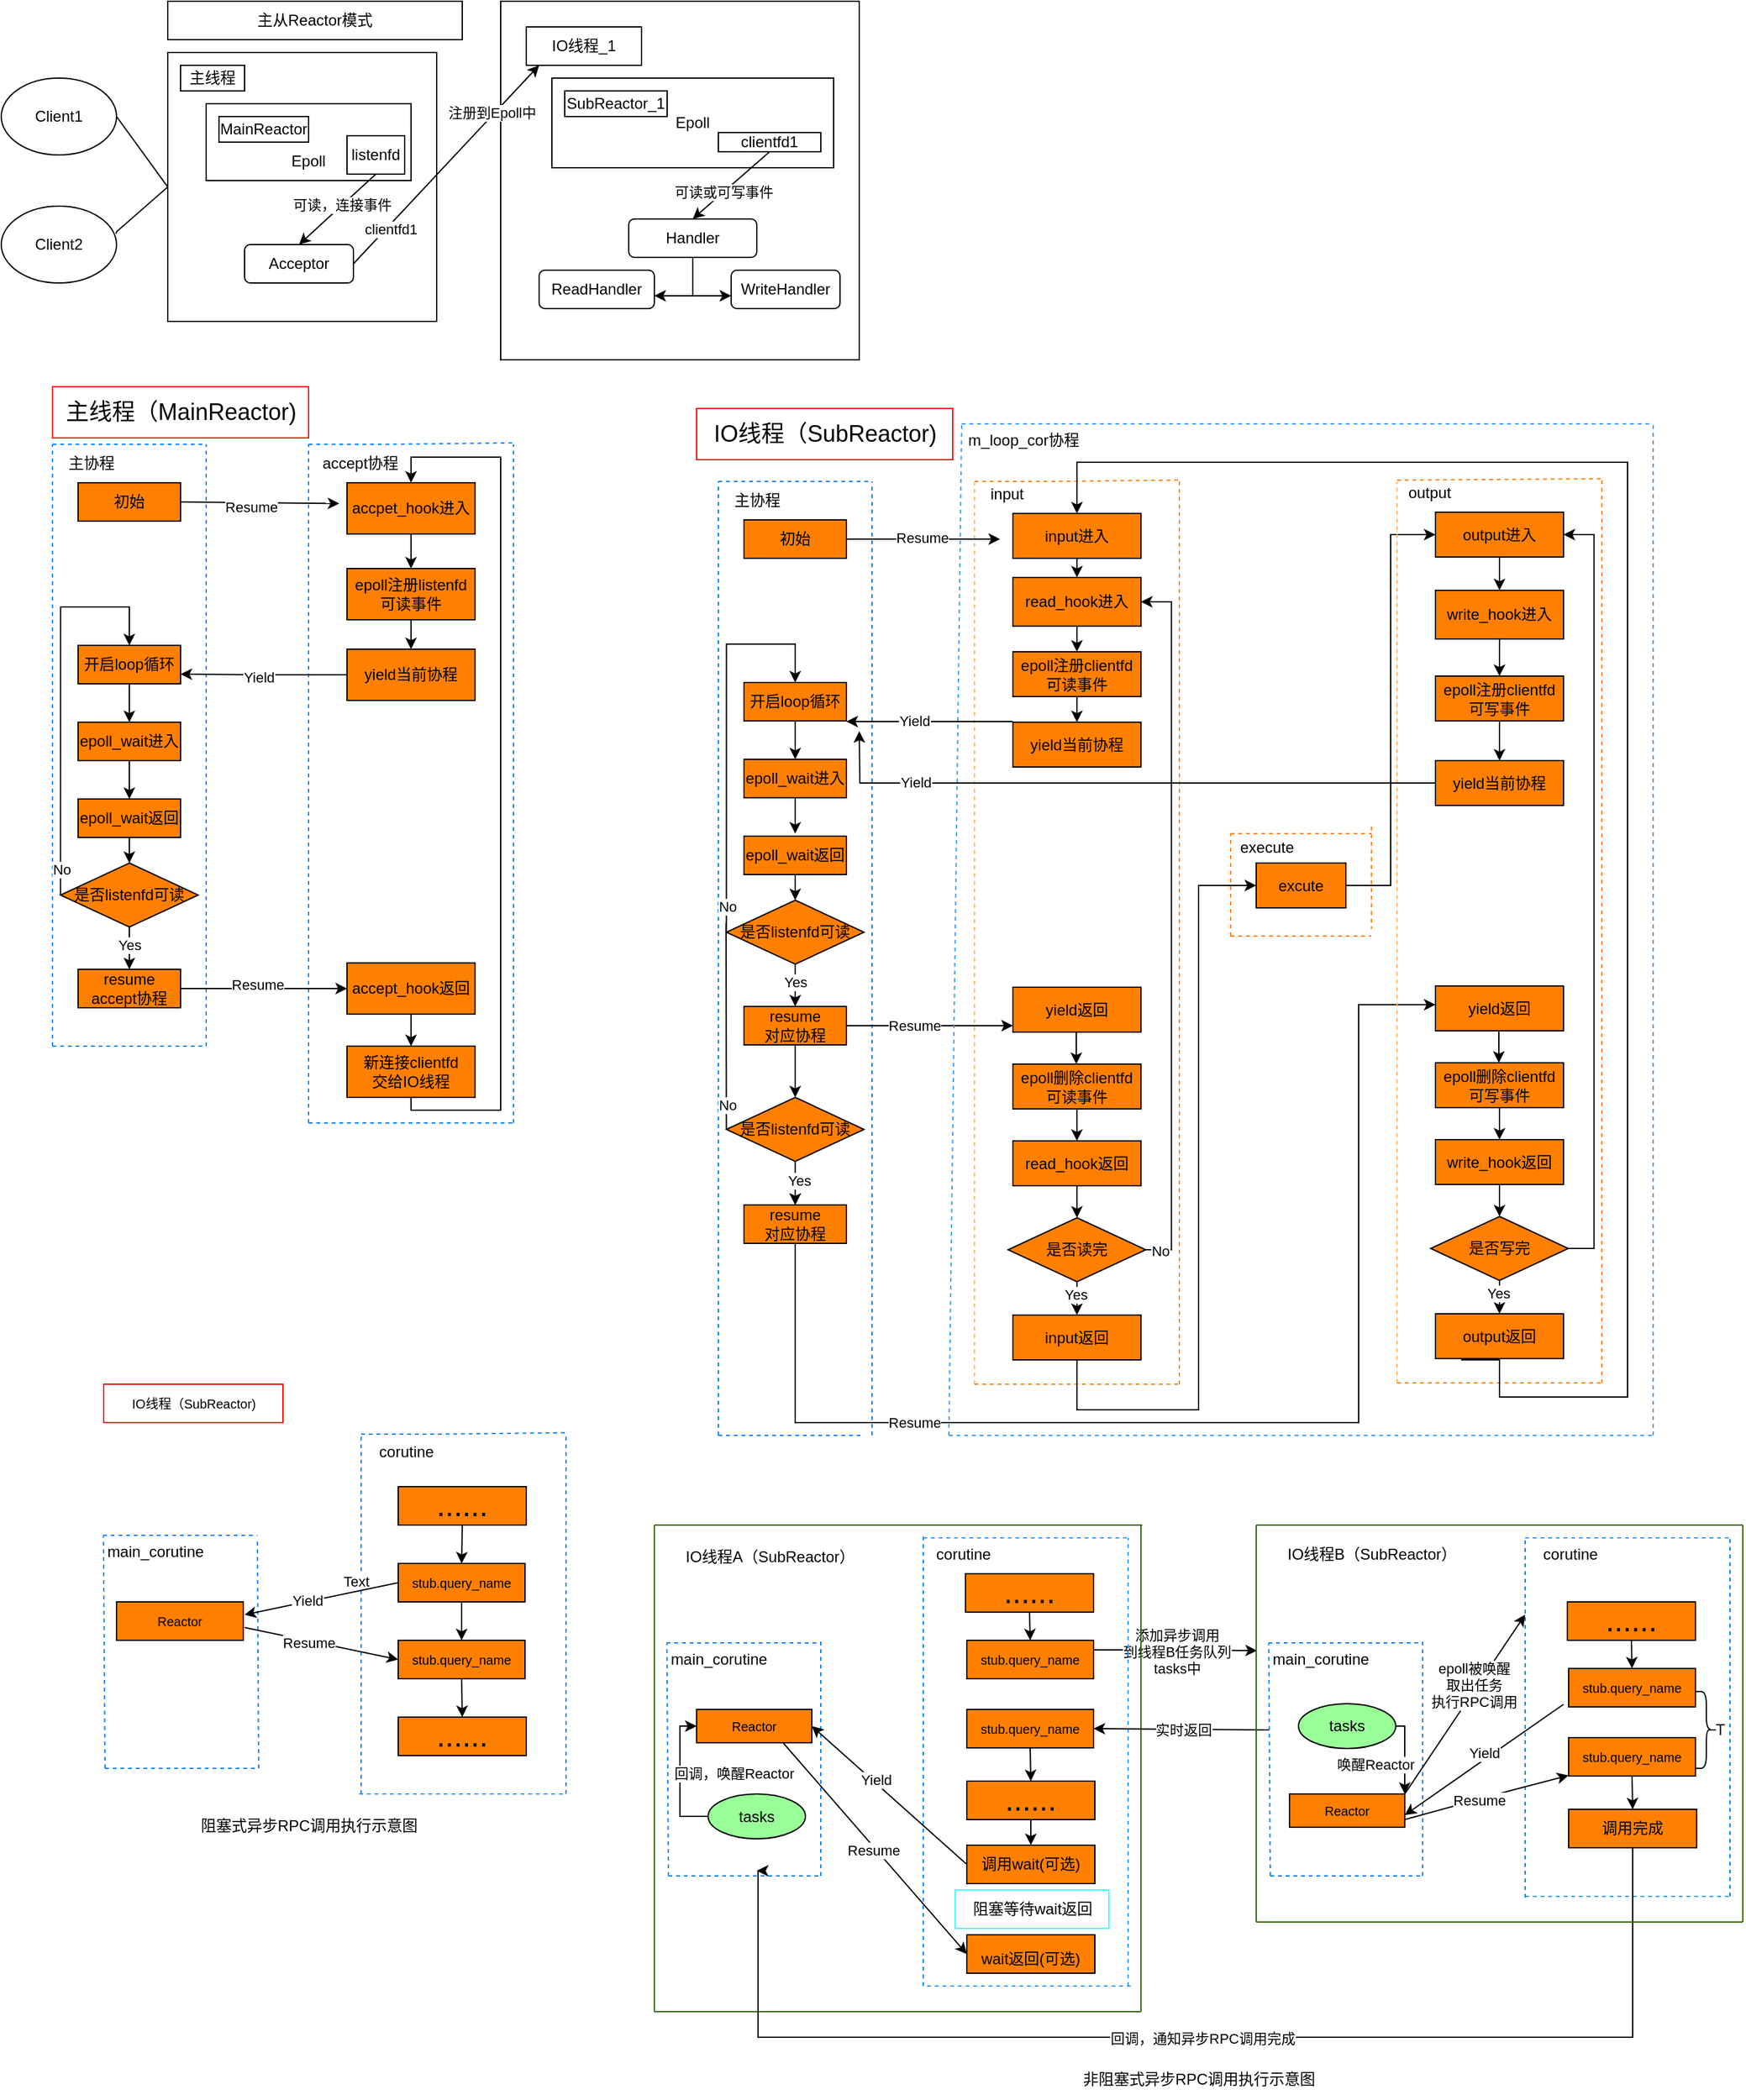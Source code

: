 <mxfile version="21.7.5" type="github">
  <diagram name="Page-1" id="74e2e168-ea6b-b213-b513-2b3c1d86103e">
    <mxGraphModel dx="1242" dy="1432" grid="1" gridSize="10" guides="1" tooltips="1" connect="1" arrows="1" fold="1" page="1" pageScale="1" pageWidth="1100" pageHeight="850" background="none" math="0" shadow="0">
      <root>
        <mxCell id="0" />
        <mxCell id="1" parent="0" />
        <mxCell id="3p74Ai3e4aje1u9l1uDw-1" value="Client1" style="ellipse;whiteSpace=wrap;html=1;" parent="1" vertex="1">
          <mxGeometry x="40" y="20" width="90" height="60" as="geometry" />
        </mxCell>
        <mxCell id="3p74Ai3e4aje1u9l1uDw-2" value="Client2" style="ellipse;whiteSpace=wrap;html=1;" parent="1" vertex="1">
          <mxGeometry x="40" y="120" width="90" height="60" as="geometry" />
        </mxCell>
        <mxCell id="3p74Ai3e4aje1u9l1uDw-3" value="" style="whiteSpace=wrap;html=1;aspect=fixed;" parent="1" vertex="1">
          <mxGeometry x="170" width="210" height="210" as="geometry" />
        </mxCell>
        <mxCell id="3p74Ai3e4aje1u9l1uDw-7" value="" style="endArrow=none;html=1;rounded=0;entryX=1;entryY=0.5;entryDx=0;entryDy=0;exitX=0;exitY=0.5;exitDx=0;exitDy=0;" parent="1" source="3p74Ai3e4aje1u9l1uDw-3" target="3p74Ai3e4aje1u9l1uDw-1" edge="1">
          <mxGeometry width="50" height="50" relative="1" as="geometry">
            <mxPoint x="200" y="240" as="sourcePoint" />
            <mxPoint x="250" y="190" as="targetPoint" />
          </mxGeometry>
        </mxCell>
        <mxCell id="3p74Ai3e4aje1u9l1uDw-9" value="" style="endArrow=none;html=1;rounded=0;entryX=0;entryY=0.5;entryDx=0;entryDy=0;exitX=0.996;exitY=0.36;exitDx=0;exitDy=0;exitPerimeter=0;" parent="1" source="3p74Ai3e4aje1u9l1uDw-2" target="3p74Ai3e4aje1u9l1uDw-3" edge="1">
          <mxGeometry width="50" height="50" relative="1" as="geometry">
            <mxPoint x="200" y="240" as="sourcePoint" />
            <mxPoint x="250" y="190" as="targetPoint" />
            <Array as="points">
              <mxPoint x="130" y="140" />
            </Array>
          </mxGeometry>
        </mxCell>
        <mxCell id="3p74Ai3e4aje1u9l1uDw-10" value="主线程" style="rounded=0;whiteSpace=wrap;html=1;" parent="1" vertex="1">
          <mxGeometry x="180" y="10" width="50" height="20" as="geometry" />
        </mxCell>
        <mxCell id="3p74Ai3e4aje1u9l1uDw-14" value="&lt;br&gt;&lt;br&gt;Epoll" style="rounded=0;whiteSpace=wrap;html=1;" parent="1" vertex="1">
          <mxGeometry x="200" y="40" width="160" height="60" as="geometry" />
        </mxCell>
        <mxCell id="3p74Ai3e4aje1u9l1uDw-15" value="MainReactor" style="rounded=0;whiteSpace=wrap;html=1;" parent="1" vertex="1">
          <mxGeometry x="210" y="50" width="70" height="20" as="geometry" />
        </mxCell>
        <mxCell id="3p74Ai3e4aje1u9l1uDw-16" value="listenfd" style="rounded=0;whiteSpace=wrap;html=1;direction=south;" parent="1" vertex="1">
          <mxGeometry x="310" y="65" width="45" height="30" as="geometry" />
        </mxCell>
        <mxCell id="3p74Ai3e4aje1u9l1uDw-17" value="Acceptor" style="rounded=1;whiteSpace=wrap;html=1;" parent="1" vertex="1">
          <mxGeometry x="230" y="150" width="85" height="30" as="geometry" />
        </mxCell>
        <mxCell id="3p74Ai3e4aje1u9l1uDw-18" value="" style="endArrow=classic;html=1;rounded=0;exitX=1;exitY=0.5;exitDx=0;exitDy=0;entryX=0.5;entryY=0;entryDx=0;entryDy=0;" parent="1" source="3p74Ai3e4aje1u9l1uDw-16" target="3p74Ai3e4aje1u9l1uDw-17" edge="1">
          <mxGeometry width="50" height="50" relative="1" as="geometry">
            <mxPoint x="200" y="60" as="sourcePoint" />
            <mxPoint x="250" y="10" as="targetPoint" />
          </mxGeometry>
        </mxCell>
        <mxCell id="3p74Ai3e4aje1u9l1uDw-19" value="可读，连接事件" style="edgeLabel;html=1;align=center;verticalAlign=middle;resizable=0;points=[];" parent="3p74Ai3e4aje1u9l1uDw-18" vertex="1" connectable="0">
          <mxGeometry x="-0.11" y="-1" relative="1" as="geometry">
            <mxPoint as="offset" />
          </mxGeometry>
        </mxCell>
        <mxCell id="3p74Ai3e4aje1u9l1uDw-20" value="" style="whiteSpace=wrap;html=1;aspect=fixed;" parent="1" vertex="1">
          <mxGeometry x="430" y="-40" width="280" height="280" as="geometry" />
        </mxCell>
        <mxCell id="3p74Ai3e4aje1u9l1uDw-21" value="IO线程_1" style="rounded=0;whiteSpace=wrap;html=1;" parent="1" vertex="1">
          <mxGeometry x="450" y="-20" width="90" height="30" as="geometry" />
        </mxCell>
        <mxCell id="3p74Ai3e4aje1u9l1uDw-22" value="Epoll" style="rounded=0;whiteSpace=wrap;html=1;" parent="1" vertex="1">
          <mxGeometry x="470" y="20" width="220" height="70" as="geometry" />
        </mxCell>
        <mxCell id="3p74Ai3e4aje1u9l1uDw-24" value="SubReactor_1" style="rounded=0;whiteSpace=wrap;html=1;" parent="1" vertex="1">
          <mxGeometry x="480" y="30" width="80" height="20" as="geometry" />
        </mxCell>
        <mxCell id="3p74Ai3e4aje1u9l1uDw-25" value="clientfd1" style="rounded=0;whiteSpace=wrap;html=1;" parent="1" vertex="1">
          <mxGeometry x="600" y="62.5" width="80" height="15" as="geometry" />
        </mxCell>
        <mxCell id="3p74Ai3e4aje1u9l1uDw-28" value="" style="endArrow=classic;html=1;rounded=0;exitX=1;exitY=0.5;exitDx=0;exitDy=0;" parent="1" source="3p74Ai3e4aje1u9l1uDw-17" edge="1">
          <mxGeometry width="50" height="50" relative="1" as="geometry">
            <mxPoint x="410" y="60" as="sourcePoint" />
            <mxPoint x="460" y="10" as="targetPoint" />
          </mxGeometry>
        </mxCell>
        <mxCell id="3p74Ai3e4aje1u9l1uDw-30" value="注册到Epoll中" style="edgeLabel;html=1;align=center;verticalAlign=middle;resizable=0;points=[];" parent="3p74Ai3e4aje1u9l1uDw-28" vertex="1" connectable="0">
          <mxGeometry x="0.503" y="2" relative="1" as="geometry">
            <mxPoint as="offset" />
          </mxGeometry>
        </mxCell>
        <mxCell id="3p74Ai3e4aje1u9l1uDw-32" value="clientfd1" style="edgeLabel;html=1;align=center;verticalAlign=middle;resizable=0;points=[];" parent="3p74Ai3e4aje1u9l1uDw-28" vertex="1" connectable="0">
          <mxGeometry x="-0.618" y="-2" relative="1" as="geometry">
            <mxPoint y="1" as="offset" />
          </mxGeometry>
        </mxCell>
        <mxCell id="3p74Ai3e4aje1u9l1uDw-34" value="ReadHandler" style="rounded=1;whiteSpace=wrap;html=1;" parent="1" vertex="1">
          <mxGeometry x="460" y="170" width="90" height="30" as="geometry" />
        </mxCell>
        <mxCell id="3p74Ai3e4aje1u9l1uDw-35" value="Handler" style="rounded=1;whiteSpace=wrap;html=1;" parent="1" vertex="1">
          <mxGeometry x="530" y="130" width="100" height="30" as="geometry" />
        </mxCell>
        <mxCell id="3p74Ai3e4aje1u9l1uDw-36" value="WriteHandler" style="rounded=1;whiteSpace=wrap;html=1;" parent="1" vertex="1">
          <mxGeometry x="610" y="170" width="85" height="30" as="geometry" />
        </mxCell>
        <mxCell id="3p74Ai3e4aje1u9l1uDw-37" value="" style="endArrow=none;html=1;rounded=0;" parent="1" edge="1">
          <mxGeometry width="50" height="50" relative="1" as="geometry">
            <mxPoint x="580" y="190" as="sourcePoint" />
            <mxPoint x="580" y="190" as="targetPoint" />
            <Array as="points">
              <mxPoint x="580" y="160" />
            </Array>
          </mxGeometry>
        </mxCell>
        <mxCell id="3p74Ai3e4aje1u9l1uDw-39" value="" style="endArrow=classic;html=1;rounded=0;" parent="1" edge="1">
          <mxGeometry width="50" height="50" relative="1" as="geometry">
            <mxPoint x="580" y="190" as="sourcePoint" />
            <mxPoint x="610" y="190" as="targetPoint" />
          </mxGeometry>
        </mxCell>
        <mxCell id="3p74Ai3e4aje1u9l1uDw-43" value="" style="endArrow=classic;html=1;rounded=0;" parent="1" edge="1">
          <mxGeometry width="50" height="50" relative="1" as="geometry">
            <mxPoint x="580" y="190" as="sourcePoint" />
            <mxPoint x="550" y="190" as="targetPoint" />
            <Array as="points">
              <mxPoint x="570" y="190" />
            </Array>
          </mxGeometry>
        </mxCell>
        <mxCell id="3p74Ai3e4aje1u9l1uDw-48" value="" style="endArrow=classic;html=1;rounded=0;exitX=0.5;exitY=1;exitDx=0;exitDy=0;entryX=0.5;entryY=0;entryDx=0;entryDy=0;" parent="1" source="3p74Ai3e4aje1u9l1uDw-25" target="3p74Ai3e4aje1u9l1uDw-35" edge="1">
          <mxGeometry width="50" height="50" relative="1" as="geometry">
            <mxPoint x="550" y="240" as="sourcePoint" />
            <mxPoint x="600" y="190" as="targetPoint" />
          </mxGeometry>
        </mxCell>
        <mxCell id="3p74Ai3e4aje1u9l1uDw-49" value="可读或可写事件" style="edgeLabel;html=1;align=center;verticalAlign=middle;resizable=0;points=[];" parent="3p74Ai3e4aje1u9l1uDw-48" vertex="1" connectable="0">
          <mxGeometry x="0.207" relative="1" as="geometry">
            <mxPoint as="offset" />
          </mxGeometry>
        </mxCell>
        <mxCell id="3p74Ai3e4aje1u9l1uDw-50" value="主从Reactor模式" style="rounded=0;whiteSpace=wrap;html=1;" parent="1" vertex="1">
          <mxGeometry x="170" y="-40" width="230" height="30" as="geometry" />
        </mxCell>
        <mxCell id="hV0E72UmeSZ-ktSTm6pV-4" value="" style="endArrow=none;dashed=1;html=1;rounded=0;strokeColor=#007FFF;" parent="1" edge="1">
          <mxGeometry width="50" height="50" relative="1" as="geometry">
            <mxPoint x="80" y="776" as="sourcePoint" />
            <mxPoint x="80" y="306" as="targetPoint" />
          </mxGeometry>
        </mxCell>
        <mxCell id="hV0E72UmeSZ-ktSTm6pV-5" value="" style="endArrow=none;dashed=1;html=1;rounded=0;strokeColor=#007FFF;" parent="1" edge="1">
          <mxGeometry width="50" height="50" relative="1" as="geometry">
            <mxPoint x="80" y="776" as="sourcePoint" />
            <mxPoint x="200" y="776" as="targetPoint" />
          </mxGeometry>
        </mxCell>
        <mxCell id="hV0E72UmeSZ-ktSTm6pV-6" value="" style="endArrow=none;dashed=1;html=1;rounded=0;fillColor=#00FFFF;strokeColor=#007FFF;" parent="1" edge="1">
          <mxGeometry width="50" height="50" relative="1" as="geometry">
            <mxPoint x="200" y="776" as="sourcePoint" />
            <mxPoint x="200" y="306" as="targetPoint" />
          </mxGeometry>
        </mxCell>
        <mxCell id="hV0E72UmeSZ-ktSTm6pV-7" value="" style="endArrow=none;dashed=1;html=1;rounded=0;strokeColor=#007FFF;" parent="1" edge="1">
          <mxGeometry width="50" height="50" relative="1" as="geometry">
            <mxPoint x="80" y="306" as="sourcePoint" />
            <mxPoint x="200" y="306" as="targetPoint" />
            <Array as="points">
              <mxPoint x="140" y="306" />
            </Array>
          </mxGeometry>
        </mxCell>
        <mxCell id="hV0E72UmeSZ-ktSTm6pV-16" value="" style="endArrow=none;dashed=1;html=1;rounded=0;strokeColor=#007FFF;" parent="1" edge="1">
          <mxGeometry width="50" height="50" relative="1" as="geometry">
            <mxPoint x="280" y="836" as="sourcePoint" />
            <mxPoint x="280" y="306" as="targetPoint" />
          </mxGeometry>
        </mxCell>
        <mxCell id="hV0E72UmeSZ-ktSTm6pV-18" value="" style="endArrow=none;dashed=1;html=1;rounded=0;fillColor=#00FFFF;strokeColor=#007FFF;" parent="1" edge="1">
          <mxGeometry width="50" height="50" relative="1" as="geometry">
            <mxPoint x="440" y="836" as="sourcePoint" />
            <mxPoint x="440" y="306" as="targetPoint" />
          </mxGeometry>
        </mxCell>
        <mxCell id="hV0E72UmeSZ-ktSTm6pV-19" value="" style="endArrow=none;dashed=1;html=1;rounded=0;strokeColor=#007FFF;entryX=0.039;entryY=0.996;entryDx=0;entryDy=0;entryPerimeter=0;" parent="1" edge="1">
          <mxGeometry width="50" height="50" relative="1" as="geometry">
            <mxPoint x="280" y="306" as="sourcePoint" />
            <mxPoint x="440.92" y="304.88" as="targetPoint" />
            <Array as="points">
              <mxPoint x="340" y="306" />
            </Array>
          </mxGeometry>
        </mxCell>
        <mxCell id="hV0E72UmeSZ-ktSTm6pV-22" value="" style="endArrow=none;dashed=1;html=1;rounded=0;strokeColor=#007FFF;" parent="1" edge="1">
          <mxGeometry width="50" height="50" relative="1" as="geometry">
            <mxPoint x="280" y="836" as="sourcePoint" />
            <mxPoint x="440" y="836" as="targetPoint" />
          </mxGeometry>
        </mxCell>
        <mxCell id="hV0E72UmeSZ-ktSTm6pV-26" value="主协程" style="text;html=1;align=center;verticalAlign=middle;resizable=0;points=[];autosize=1;strokeColor=none;fillColor=none;" parent="1" vertex="1">
          <mxGeometry x="80" y="306" width="60" height="30" as="geometry" />
        </mxCell>
        <mxCell id="hV0E72UmeSZ-ktSTm6pV-28" value="初始" style="rounded=0;whiteSpace=wrap;html=1;fillColor=#FF8000;" parent="1" vertex="1">
          <mxGeometry x="100" y="336" width="80" height="30" as="geometry" />
        </mxCell>
        <mxCell id="hV0E72UmeSZ-ktSTm6pV-32" value="" style="endArrow=classic;html=1;rounded=0;exitX=1;exitY=0.5;exitDx=0;exitDy=0;entryX=-0.06;entryY=0.405;entryDx=0;entryDy=0;entryPerimeter=0;" parent="1" source="hV0E72UmeSZ-ktSTm6pV-28" target="hV0E72UmeSZ-ktSTm6pV-35" edge="1">
          <mxGeometry width="50" height="50" relative="1" as="geometry">
            <mxPoint x="300" y="456" as="sourcePoint" />
            <mxPoint x="320" y="351" as="targetPoint" />
          </mxGeometry>
        </mxCell>
        <mxCell id="hV0E72UmeSZ-ktSTm6pV-46" value="Resume" style="edgeLabel;html=1;align=center;verticalAlign=middle;resizable=0;points=[];strokeColor=#FF0000;" parent="hV0E72UmeSZ-ktSTm6pV-32" vertex="1" connectable="0">
          <mxGeometry x="-0.116" y="-3" relative="1" as="geometry">
            <mxPoint as="offset" />
          </mxGeometry>
        </mxCell>
        <mxCell id="hV0E72UmeSZ-ktSTm6pV-43" style="edgeStyle=orthogonalEdgeStyle;rounded=0;orthogonalLoop=1;jettySize=auto;html=1;exitX=0.5;exitY=1;exitDx=0;exitDy=0;entryX=0.5;entryY=0;entryDx=0;entryDy=0;" parent="1" source="hV0E72UmeSZ-ktSTm6pV-35" target="hV0E72UmeSZ-ktSTm6pV-42" edge="1">
          <mxGeometry relative="1" as="geometry" />
        </mxCell>
        <mxCell id="hV0E72UmeSZ-ktSTm6pV-35" value="accpet_hook进入" style="whiteSpace=wrap;html=1;fillColor=#FF8000;" parent="1" vertex="1">
          <mxGeometry x="310" y="336" width="100" height="40" as="geometry" />
        </mxCell>
        <mxCell id="hV0E72UmeSZ-ktSTm6pV-37" value="accept协程" style="text;html=1;align=center;verticalAlign=middle;resizable=0;points=[];autosize=1;strokeColor=none;fillColor=none;" parent="1" vertex="1">
          <mxGeometry x="280" y="306" width="80" height="30" as="geometry" />
        </mxCell>
        <mxCell id="hV0E72UmeSZ-ktSTm6pV-45" style="edgeStyle=orthogonalEdgeStyle;rounded=0;orthogonalLoop=1;jettySize=auto;html=1;exitX=0.5;exitY=1;exitDx=0;exitDy=0;entryX=0.5;entryY=0;entryDx=0;entryDy=0;" parent="1" source="hV0E72UmeSZ-ktSTm6pV-42" target="hV0E72UmeSZ-ktSTm6pV-44" edge="1">
          <mxGeometry relative="1" as="geometry" />
        </mxCell>
        <mxCell id="hV0E72UmeSZ-ktSTm6pV-42" value="epoll注册listenfd&lt;br&gt;可读事件" style="whiteSpace=wrap;html=1;fillColor=#FF8000;" parent="1" vertex="1">
          <mxGeometry x="310" y="403" width="100" height="40" as="geometry" />
        </mxCell>
        <mxCell id="hV0E72UmeSZ-ktSTm6pV-57" style="edgeStyle=orthogonalEdgeStyle;rounded=0;orthogonalLoop=1;jettySize=auto;html=1;entryX=1;entryY=0.75;entryDx=0;entryDy=0;" parent="1" source="hV0E72UmeSZ-ktSTm6pV-44" target="hV0E72UmeSZ-ktSTm6pV-48" edge="1">
          <mxGeometry relative="1" as="geometry" />
        </mxCell>
        <mxCell id="hV0E72UmeSZ-ktSTm6pV-58" value="Yield" style="edgeLabel;html=1;align=center;verticalAlign=middle;resizable=0;points=[];" parent="hV0E72UmeSZ-ktSTm6pV-57" vertex="1" connectable="0">
          <mxGeometry x="0.081" y="2" relative="1" as="geometry">
            <mxPoint x="1" as="offset" />
          </mxGeometry>
        </mxCell>
        <mxCell id="hV0E72UmeSZ-ktSTm6pV-44" value="yield当前协程" style="whiteSpace=wrap;html=1;fillColor=#FF8000;" parent="1" vertex="1">
          <mxGeometry x="310" y="466" width="100" height="40" as="geometry" />
        </mxCell>
        <mxCell id="hV0E72UmeSZ-ktSTm6pV-48" value="开启loop循环" style="rounded=0;whiteSpace=wrap;html=1;fillColor=#FF8000;" parent="1" vertex="1">
          <mxGeometry x="100" y="463" width="80" height="30" as="geometry" />
        </mxCell>
        <mxCell id="hV0E72UmeSZ-ktSTm6pV-49" value="epoll_wait进入" style="rounded=0;whiteSpace=wrap;html=1;fillColor=#FF8000;" parent="1" vertex="1">
          <mxGeometry x="100" y="523" width="80" height="30" as="geometry" />
        </mxCell>
        <mxCell id="hV0E72UmeSZ-ktSTm6pV-50" value="epoll_wait返回" style="rounded=0;whiteSpace=wrap;html=1;fillColor=#FF8000;" parent="1" vertex="1">
          <mxGeometry x="100" y="583" width="80" height="30" as="geometry" />
        </mxCell>
        <mxCell id="hV0E72UmeSZ-ktSTm6pV-55" style="edgeStyle=orthogonalEdgeStyle;rounded=0;orthogonalLoop=1;jettySize=auto;html=1;exitX=0;exitY=0.5;exitDx=0;exitDy=0;entryX=0.5;entryY=0;entryDx=0;entryDy=0;" parent="1" source="hV0E72UmeSZ-ktSTm6pV-52" target="hV0E72UmeSZ-ktSTm6pV-48" edge="1">
          <mxGeometry relative="1" as="geometry">
            <mxPoint x="38.1" y="615" as="sourcePoint" />
            <mxPoint x="91.85" y="420" as="targetPoint" />
            <Array as="points">
              <mxPoint x="86" y="433" />
              <mxPoint x="140" y="433" />
            </Array>
          </mxGeometry>
        </mxCell>
        <mxCell id="hV0E72UmeSZ-ktSTm6pV-59" value="No" style="edgeLabel;html=1;align=center;verticalAlign=middle;resizable=0;points=[];" parent="hV0E72UmeSZ-ktSTm6pV-55" vertex="1" connectable="0">
          <mxGeometry x="-0.869" relative="1" as="geometry">
            <mxPoint as="offset" />
          </mxGeometry>
        </mxCell>
        <mxCell id="hV0E72UmeSZ-ktSTm6pV-60" style="edgeStyle=orthogonalEdgeStyle;rounded=0;orthogonalLoop=1;jettySize=auto;html=1;exitX=0.5;exitY=1;exitDx=0;exitDy=0;entryX=0.5;entryY=0;entryDx=0;entryDy=0;" parent="1" source="hV0E72UmeSZ-ktSTm6pV-52" target="hV0E72UmeSZ-ktSTm6pV-54" edge="1">
          <mxGeometry relative="1" as="geometry" />
        </mxCell>
        <mxCell id="hV0E72UmeSZ-ktSTm6pV-61" value="Yes" style="edgeLabel;html=1;align=center;verticalAlign=middle;resizable=0;points=[];" parent="hV0E72UmeSZ-ktSTm6pV-60" vertex="1" connectable="0">
          <mxGeometry x="-0.147" relative="1" as="geometry">
            <mxPoint as="offset" />
          </mxGeometry>
        </mxCell>
        <mxCell id="hV0E72UmeSZ-ktSTm6pV-52" value="是否listenfd可读" style="rhombus;whiteSpace=wrap;html=1;fillColor=#FF8000;" parent="1" vertex="1">
          <mxGeometry x="86.25" y="633" width="107.5" height="50" as="geometry" />
        </mxCell>
        <mxCell id="hV0E72UmeSZ-ktSTm6pV-65" style="edgeStyle=orthogonalEdgeStyle;rounded=0;orthogonalLoop=1;jettySize=auto;html=1;exitX=1;exitY=0.5;exitDx=0;exitDy=0;entryX=0;entryY=0.5;entryDx=0;entryDy=0;" parent="1" source="hV0E72UmeSZ-ktSTm6pV-54" target="hV0E72UmeSZ-ktSTm6pV-63" edge="1">
          <mxGeometry relative="1" as="geometry">
            <mxPoint x="300" y="731" as="targetPoint" />
          </mxGeometry>
        </mxCell>
        <mxCell id="e4dj62ydNJ2nnHpDe-VQ-285" value="Resume&lt;br&gt;" style="edgeLabel;html=1;align=center;verticalAlign=middle;resizable=0;points=[];" parent="hV0E72UmeSZ-ktSTm6pV-65" vertex="1" connectable="0">
          <mxGeometry x="-0.078" y="3" relative="1" as="geometry">
            <mxPoint as="offset" />
          </mxGeometry>
        </mxCell>
        <mxCell id="hV0E72UmeSZ-ktSTm6pV-54" value="resume&lt;br&gt;accept协程" style="rounded=0;whiteSpace=wrap;html=1;fillColor=#FF8000;" parent="1" vertex="1">
          <mxGeometry x="100" y="716" width="80" height="30" as="geometry" />
        </mxCell>
        <mxCell id="hV0E72UmeSZ-ktSTm6pV-69" style="edgeStyle=orthogonalEdgeStyle;rounded=0;orthogonalLoop=1;jettySize=auto;html=1;exitX=0.5;exitY=1;exitDx=0;exitDy=0;entryX=0.5;entryY=0;entryDx=0;entryDy=0;" parent="1" source="hV0E72UmeSZ-ktSTm6pV-63" target="hV0E72UmeSZ-ktSTm6pV-64" edge="1">
          <mxGeometry relative="1" as="geometry" />
        </mxCell>
        <mxCell id="hV0E72UmeSZ-ktSTm6pV-63" value="accept_hook返回" style="whiteSpace=wrap;html=1;fillColor=#FF8000;" parent="1" vertex="1">
          <mxGeometry x="310" y="711" width="100" height="40" as="geometry" />
        </mxCell>
        <mxCell id="hV0E72UmeSZ-ktSTm6pV-70" style="edgeStyle=orthogonalEdgeStyle;rounded=0;orthogonalLoop=1;jettySize=auto;html=1;exitX=0.5;exitY=1;exitDx=0;exitDy=0;entryX=0.5;entryY=0;entryDx=0;entryDy=0;" parent="1" source="hV0E72UmeSZ-ktSTm6pV-64" target="hV0E72UmeSZ-ktSTm6pV-35" edge="1">
          <mxGeometry relative="1" as="geometry">
            <mxPoint x="430" y="326" as="targetPoint" />
            <Array as="points">
              <mxPoint x="360" y="826" />
              <mxPoint x="430" y="826" />
              <mxPoint x="430" y="316" />
              <mxPoint x="360" y="316" />
            </Array>
          </mxGeometry>
        </mxCell>
        <mxCell id="hV0E72UmeSZ-ktSTm6pV-64" value="新连接clientfd&lt;br&gt;交给IO线程" style="whiteSpace=wrap;html=1;fillColor=#FF8000;" parent="1" vertex="1">
          <mxGeometry x="310" y="776" width="100" height="40" as="geometry" />
        </mxCell>
        <mxCell id="hV0E72UmeSZ-ktSTm6pV-77" value="&lt;font style=&quot;font-size: 18px;&quot;&gt;主线程（MainReactor)&lt;/font&gt;" style="text;html=1;align=center;verticalAlign=middle;resizable=0;points=[];autosize=1;strokeColor=#FF0000;fillColor=none;" parent="1" vertex="1">
          <mxGeometry x="80" y="261" width="200" height="40" as="geometry" />
        </mxCell>
        <mxCell id="e4dj62ydNJ2nnHpDe-VQ-2" value="" style="endArrow=none;dashed=1;html=1;rounded=0;strokeColor=#007FFF;" parent="1" edge="1">
          <mxGeometry width="50" height="50" relative="1" as="geometry">
            <mxPoint x="600" y="1080" as="sourcePoint" />
            <mxPoint x="600" y="335" as="targetPoint" />
          </mxGeometry>
        </mxCell>
        <mxCell id="e4dj62ydNJ2nnHpDe-VQ-3" value="" style="endArrow=none;dashed=1;html=1;rounded=0;strokeColor=#007FFF;" parent="1" edge="1">
          <mxGeometry width="50" height="50" relative="1" as="geometry">
            <mxPoint x="600" y="1080" as="sourcePoint" />
            <mxPoint x="713.75" y="1080" as="targetPoint" />
            <Array as="points" />
          </mxGeometry>
        </mxCell>
        <mxCell id="e4dj62ydNJ2nnHpDe-VQ-4" value="" style="endArrow=none;dashed=1;html=1;rounded=0;fillColor=#00FFFF;strokeColor=#007FFF;" parent="1" edge="1">
          <mxGeometry width="50" height="50" relative="1" as="geometry">
            <mxPoint x="720" y="1080" as="sourcePoint" />
            <mxPoint x="720" y="335" as="targetPoint" />
          </mxGeometry>
        </mxCell>
        <mxCell id="e4dj62ydNJ2nnHpDe-VQ-5" value="" style="endArrow=none;dashed=1;html=1;rounded=0;strokeColor=#007FFF;" parent="1" edge="1">
          <mxGeometry width="50" height="50" relative="1" as="geometry">
            <mxPoint x="600" y="335" as="sourcePoint" />
            <mxPoint x="720" y="335" as="targetPoint" />
            <Array as="points">
              <mxPoint x="660" y="335" />
            </Array>
          </mxGeometry>
        </mxCell>
        <mxCell id="e4dj62ydNJ2nnHpDe-VQ-6" value="" style="endArrow=none;dashed=1;html=1;rounded=0;strokeColor=#FFB366;" parent="1" edge="1">
          <mxGeometry width="50" height="50" relative="1" as="geometry">
            <mxPoint x="800" y="1040" as="sourcePoint" />
            <mxPoint x="800" y="336" as="targetPoint" />
          </mxGeometry>
        </mxCell>
        <mxCell id="e4dj62ydNJ2nnHpDe-VQ-7" value="" style="endArrow=none;dashed=1;html=1;rounded=0;fillColor=#00FFFF;strokeColor=#FF8000;" parent="1" edge="1">
          <mxGeometry width="50" height="50" relative="1" as="geometry">
            <mxPoint x="960" y="1040" as="sourcePoint" />
            <mxPoint x="960" y="335" as="targetPoint" />
          </mxGeometry>
        </mxCell>
        <mxCell id="e4dj62ydNJ2nnHpDe-VQ-8" value="" style="endArrow=none;dashed=1;html=1;rounded=0;strokeColor=#FF8000;entryX=0.039;entryY=0.996;entryDx=0;entryDy=0;entryPerimeter=0;" parent="1" edge="1">
          <mxGeometry width="50" height="50" relative="1" as="geometry">
            <mxPoint x="800" y="335" as="sourcePoint" />
            <mxPoint x="960.92" y="333.88" as="targetPoint" />
            <Array as="points">
              <mxPoint x="860" y="335" />
            </Array>
          </mxGeometry>
        </mxCell>
        <mxCell id="e4dj62ydNJ2nnHpDe-VQ-9" value="" style="endArrow=none;dashed=1;html=1;rounded=0;strokeColor=#FF8000;" parent="1" edge="1">
          <mxGeometry width="50" height="50" relative="1" as="geometry">
            <mxPoint x="800" y="1040" as="sourcePoint" />
            <mxPoint x="960" y="1040" as="targetPoint" />
          </mxGeometry>
        </mxCell>
        <mxCell id="e4dj62ydNJ2nnHpDe-VQ-10" value="主协程" style="text;html=1;align=center;verticalAlign=middle;resizable=0;points=[];autosize=1;strokeColor=none;fillColor=none;" parent="1" vertex="1">
          <mxGeometry x="600" y="335" width="60" height="30" as="geometry" />
        </mxCell>
        <mxCell id="e4dj62ydNJ2nnHpDe-VQ-290" style="edgeStyle=orthogonalEdgeStyle;rounded=0;orthogonalLoop=1;jettySize=auto;html=1;exitX=1;exitY=0.5;exitDx=0;exitDy=0;" parent="1" source="e4dj62ydNJ2nnHpDe-VQ-11" edge="1">
          <mxGeometry relative="1" as="geometry">
            <mxPoint x="820" y="380" as="targetPoint" />
          </mxGeometry>
        </mxCell>
        <mxCell id="e4dj62ydNJ2nnHpDe-VQ-291" value="Resume" style="edgeLabel;html=1;align=center;verticalAlign=middle;resizable=0;points=[];" parent="e4dj62ydNJ2nnHpDe-VQ-290" vertex="1" connectable="0">
          <mxGeometry x="-0.032" y="1" relative="1" as="geometry">
            <mxPoint as="offset" />
          </mxGeometry>
        </mxCell>
        <mxCell id="e4dj62ydNJ2nnHpDe-VQ-11" value="初始" style="rounded=0;whiteSpace=wrap;html=1;fillColor=#FF8000;" parent="1" vertex="1">
          <mxGeometry x="620" y="365" width="80" height="30" as="geometry" />
        </mxCell>
        <mxCell id="e4dj62ydNJ2nnHpDe-VQ-15" value="input进入" style="whiteSpace=wrap;html=1;fillColor=#FF8000;" parent="1" vertex="1">
          <mxGeometry x="830" y="360" width="100" height="35" as="geometry" />
        </mxCell>
        <mxCell id="e4dj62ydNJ2nnHpDe-VQ-16" value="input" style="text;html=1;align=center;verticalAlign=middle;resizable=0;points=[];autosize=1;strokeColor=none;fillColor=none;" parent="1" vertex="1">
          <mxGeometry x="800" y="330" width="50" height="30" as="geometry" />
        </mxCell>
        <mxCell id="e4dj62ydNJ2nnHpDe-VQ-19" style="edgeStyle=orthogonalEdgeStyle;rounded=0;orthogonalLoop=1;jettySize=auto;html=1;entryX=1;entryY=0.75;entryDx=0;entryDy=0;" parent="1" edge="1">
          <mxGeometry relative="1" as="geometry">
            <mxPoint x="830" y="522.5" as="sourcePoint" />
            <mxPoint x="700" y="522.5" as="targetPoint" />
            <Array as="points">
              <mxPoint x="765" y="523" />
            </Array>
          </mxGeometry>
        </mxCell>
        <mxCell id="e4dj62ydNJ2nnHpDe-VQ-20" value="Yield" style="edgeLabel;html=1;align=center;verticalAlign=middle;resizable=0;points=[];" parent="e4dj62ydNJ2nnHpDe-VQ-19" vertex="1" connectable="0">
          <mxGeometry x="0.081" y="2" relative="1" as="geometry">
            <mxPoint x="-7" y="-3" as="offset" />
          </mxGeometry>
        </mxCell>
        <mxCell id="e4dj62ydNJ2nnHpDe-VQ-37" style="edgeStyle=orthogonalEdgeStyle;rounded=0;orthogonalLoop=1;jettySize=auto;html=1;exitX=0.5;exitY=1;exitDx=0;exitDy=0;entryX=0.5;entryY=0;entryDx=0;entryDy=0;" parent="1" source="e4dj62ydNJ2nnHpDe-VQ-22" target="e4dj62ydNJ2nnHpDe-VQ-23" edge="1">
          <mxGeometry relative="1" as="geometry" />
        </mxCell>
        <mxCell id="e4dj62ydNJ2nnHpDe-VQ-22" value="开启loop循环" style="rounded=0;whiteSpace=wrap;html=1;fillColor=#FF8000;" parent="1" vertex="1">
          <mxGeometry x="620" y="492" width="80" height="30" as="geometry" />
        </mxCell>
        <mxCell id="e4dj62ydNJ2nnHpDe-VQ-38" style="edgeStyle=orthogonalEdgeStyle;rounded=0;orthogonalLoop=1;jettySize=auto;html=1;exitX=0.5;exitY=1;exitDx=0;exitDy=0;" parent="1" source="e4dj62ydNJ2nnHpDe-VQ-23" edge="1">
          <mxGeometry relative="1" as="geometry">
            <mxPoint x="660" y="610" as="targetPoint" />
          </mxGeometry>
        </mxCell>
        <mxCell id="e4dj62ydNJ2nnHpDe-VQ-23" value="epoll_wait进入" style="rounded=0;whiteSpace=wrap;html=1;fillColor=#FF8000;" parent="1" vertex="1">
          <mxGeometry x="620" y="552" width="80" height="30" as="geometry" />
        </mxCell>
        <mxCell id="e4dj62ydNJ2nnHpDe-VQ-40" style="edgeStyle=orthogonalEdgeStyle;rounded=0;orthogonalLoop=1;jettySize=auto;html=1;exitX=0.5;exitY=1;exitDx=0;exitDy=0;entryX=0.5;entryY=0;entryDx=0;entryDy=0;" parent="1" source="e4dj62ydNJ2nnHpDe-VQ-24" target="e4dj62ydNJ2nnHpDe-VQ-29" edge="1">
          <mxGeometry relative="1" as="geometry" />
        </mxCell>
        <mxCell id="e4dj62ydNJ2nnHpDe-VQ-24" value="epoll_wait返回" style="rounded=0;whiteSpace=wrap;html=1;fillColor=#FF8000;" parent="1" vertex="1">
          <mxGeometry x="620" y="612" width="80" height="30" as="geometry" />
        </mxCell>
        <mxCell id="e4dj62ydNJ2nnHpDe-VQ-25" style="edgeStyle=orthogonalEdgeStyle;rounded=0;orthogonalLoop=1;jettySize=auto;html=1;exitX=0;exitY=0.5;exitDx=0;exitDy=0;entryX=0.5;entryY=0;entryDx=0;entryDy=0;" parent="1" source="e4dj62ydNJ2nnHpDe-VQ-29" target="e4dj62ydNJ2nnHpDe-VQ-22" edge="1">
          <mxGeometry relative="1" as="geometry">
            <mxPoint x="558.1" y="644" as="sourcePoint" />
            <mxPoint x="611.85" y="449" as="targetPoint" />
            <Array as="points">
              <mxPoint x="606" y="462" />
              <mxPoint x="660" y="462" />
            </Array>
          </mxGeometry>
        </mxCell>
        <mxCell id="e4dj62ydNJ2nnHpDe-VQ-26" value="No" style="edgeLabel;html=1;align=center;verticalAlign=middle;resizable=0;points=[];" parent="e4dj62ydNJ2nnHpDe-VQ-25" vertex="1" connectable="0">
          <mxGeometry x="-0.869" relative="1" as="geometry">
            <mxPoint as="offset" />
          </mxGeometry>
        </mxCell>
        <mxCell id="e4dj62ydNJ2nnHpDe-VQ-27" style="edgeStyle=orthogonalEdgeStyle;rounded=0;orthogonalLoop=1;jettySize=auto;html=1;exitX=0.5;exitY=1;exitDx=0;exitDy=0;entryX=0.5;entryY=0;entryDx=0;entryDy=0;" parent="1" source="e4dj62ydNJ2nnHpDe-VQ-29" target="e4dj62ydNJ2nnHpDe-VQ-31" edge="1">
          <mxGeometry relative="1" as="geometry" />
        </mxCell>
        <mxCell id="e4dj62ydNJ2nnHpDe-VQ-28" value="Yes" style="edgeLabel;html=1;align=center;verticalAlign=middle;resizable=0;points=[];" parent="e4dj62ydNJ2nnHpDe-VQ-27" vertex="1" connectable="0">
          <mxGeometry x="-0.147" relative="1" as="geometry">
            <mxPoint as="offset" />
          </mxGeometry>
        </mxCell>
        <mxCell id="e4dj62ydNJ2nnHpDe-VQ-29" value="是否listenfd可读" style="rhombus;whiteSpace=wrap;html=1;fillColor=#FF8000;" parent="1" vertex="1">
          <mxGeometry x="606.25" y="662" width="107.5" height="50" as="geometry" />
        </mxCell>
        <mxCell id="e4dj62ydNJ2nnHpDe-VQ-30" style="edgeStyle=orthogonalEdgeStyle;rounded=0;orthogonalLoop=1;jettySize=auto;html=1;exitX=1;exitY=0.5;exitDx=0;exitDy=0;entryX=0;entryY=0.5;entryDx=0;entryDy=0;" parent="1" source="e4dj62ydNJ2nnHpDe-VQ-31" edge="1">
          <mxGeometry relative="1" as="geometry">
            <mxPoint x="830" y="760" as="targetPoint" />
          </mxGeometry>
        </mxCell>
        <mxCell id="e4dj62ydNJ2nnHpDe-VQ-58" value="Resume" style="edgeLabel;html=1;align=center;verticalAlign=middle;resizable=0;points=[];" parent="e4dj62ydNJ2nnHpDe-VQ-30" vertex="1" connectable="0">
          <mxGeometry x="0.012" y="3" relative="1" as="geometry">
            <mxPoint x="-13" y="2" as="offset" />
          </mxGeometry>
        </mxCell>
        <mxCell id="e4dj62ydNJ2nnHpDe-VQ-46" style="edgeStyle=orthogonalEdgeStyle;rounded=0;orthogonalLoop=1;jettySize=auto;html=1;exitX=0.5;exitY=1;exitDx=0;exitDy=0;entryX=0.5;entryY=0;entryDx=0;entryDy=0;" parent="1" source="e4dj62ydNJ2nnHpDe-VQ-31" target="e4dj62ydNJ2nnHpDe-VQ-45" edge="1">
          <mxGeometry relative="1" as="geometry" />
        </mxCell>
        <mxCell id="e4dj62ydNJ2nnHpDe-VQ-31" value="resume&lt;br&gt;对应协程" style="rounded=0;whiteSpace=wrap;html=1;fillColor=#FF8000;" parent="1" vertex="1">
          <mxGeometry x="620" y="745" width="80" height="30" as="geometry" />
        </mxCell>
        <mxCell id="e4dj62ydNJ2nnHpDe-VQ-32" style="edgeStyle=orthogonalEdgeStyle;rounded=0;orthogonalLoop=1;jettySize=auto;html=1;exitX=0.5;exitY=1;exitDx=0;exitDy=0;entryX=0.5;entryY=0;entryDx=0;entryDy=0;" parent="1" edge="1">
          <mxGeometry relative="1" as="geometry">
            <mxPoint x="879.5" y="765" as="sourcePoint" />
            <mxPoint x="879.5" y="790" as="targetPoint" />
          </mxGeometry>
        </mxCell>
        <mxCell id="e4dj62ydNJ2nnHpDe-VQ-36" value="&lt;font style=&quot;font-size: 18px;&quot;&gt;IO线程（SubReactor)&lt;/font&gt;" style="text;html=1;align=center;verticalAlign=middle;resizable=0;points=[];autosize=1;strokeColor=#FF0000;fillColor=none;" parent="1" vertex="1">
          <mxGeometry x="583" y="278" width="200" height="40" as="geometry" />
        </mxCell>
        <mxCell id="e4dj62ydNJ2nnHpDe-VQ-56" value="" style="edgeStyle=orthogonalEdgeStyle;rounded=0;orthogonalLoop=1;jettySize=auto;html=1;" parent="1" source="e4dj62ydNJ2nnHpDe-VQ-45" target="e4dj62ydNJ2nnHpDe-VQ-52" edge="1">
          <mxGeometry relative="1" as="geometry" />
        </mxCell>
        <mxCell id="e4dj62ydNJ2nnHpDe-VQ-45" value="是否listenfd可读" style="rhombus;whiteSpace=wrap;html=1;fillColor=#FF8000;" parent="1" vertex="1">
          <mxGeometry x="606.25" y="816" width="107.5" height="50" as="geometry" />
        </mxCell>
        <mxCell id="e4dj62ydNJ2nnHpDe-VQ-49" value="" style="endArrow=none;html=1;rounded=0;exitX=0;exitY=0.5;exitDx=0;exitDy=0;" parent="1" source="e4dj62ydNJ2nnHpDe-VQ-45" edge="1">
          <mxGeometry width="50" height="50" relative="1" as="geometry">
            <mxPoint x="500" y="780" as="sourcePoint" />
            <mxPoint x="606" y="680" as="targetPoint" />
          </mxGeometry>
        </mxCell>
        <mxCell id="e4dj62ydNJ2nnHpDe-VQ-51" value="No" style="edgeLabel;html=1;align=center;verticalAlign=middle;resizable=0;points=[];" parent="e4dj62ydNJ2nnHpDe-VQ-49" vertex="1" connectable="0">
          <mxGeometry x="-0.764" y="-1" relative="1" as="geometry">
            <mxPoint as="offset" />
          </mxGeometry>
        </mxCell>
        <mxCell id="e4dj62ydNJ2nnHpDe-VQ-296" style="edgeStyle=orthogonalEdgeStyle;rounded=0;orthogonalLoop=1;jettySize=auto;html=1;exitX=0.5;exitY=1;exitDx=0;exitDy=0;entryX=0;entryY=0.75;entryDx=0;entryDy=0;" parent="1" edge="1">
          <mxGeometry relative="1" as="geometry">
            <mxPoint x="1160" y="743.63" as="targetPoint" />
            <mxPoint x="660" y="918.38" as="sourcePoint" />
            <Array as="points">
              <mxPoint x="660" y="1070" />
              <mxPoint x="1100" y="1070" />
              <mxPoint x="1100" y="744" />
            </Array>
          </mxGeometry>
        </mxCell>
        <mxCell id="e4dj62ydNJ2nnHpDe-VQ-298" value="Resume" style="edgeLabel;html=1;align=center;verticalAlign=middle;resizable=0;points=[];" parent="e4dj62ydNJ2nnHpDe-VQ-296" vertex="1" connectable="0">
          <mxGeometry x="-0.493" y="2" relative="1" as="geometry">
            <mxPoint x="-4" y="2" as="offset" />
          </mxGeometry>
        </mxCell>
        <mxCell id="e4dj62ydNJ2nnHpDe-VQ-52" value="resume&lt;br&gt;对应协程" style="rounded=0;whiteSpace=wrap;html=1;fillColor=#FF8000;" parent="1" vertex="1">
          <mxGeometry x="620" y="900" width="80" height="30" as="geometry" />
        </mxCell>
        <mxCell id="e4dj62ydNJ2nnHpDe-VQ-53" value="" style="endArrow=classic;html=1;rounded=0;exitX=0.5;exitY=1;exitDx=0;exitDy=0;entryX=0.5;entryY=0;entryDx=0;entryDy=0;" parent="1" source="e4dj62ydNJ2nnHpDe-VQ-45" target="e4dj62ydNJ2nnHpDe-VQ-52" edge="1">
          <mxGeometry width="50" height="50" relative="1" as="geometry">
            <mxPoint x="690" y="960" as="sourcePoint" />
            <mxPoint x="740" y="910" as="targetPoint" />
          </mxGeometry>
        </mxCell>
        <mxCell id="e4dj62ydNJ2nnHpDe-VQ-57" value="Yes" style="edgeLabel;html=1;align=center;verticalAlign=middle;resizable=0;points=[];" parent="e4dj62ydNJ2nnHpDe-VQ-53" vertex="1" connectable="0">
          <mxGeometry x="-0.141" y="3" relative="1" as="geometry">
            <mxPoint as="offset" />
          </mxGeometry>
        </mxCell>
        <mxCell id="e4dj62ydNJ2nnHpDe-VQ-69" value="read_hook进入" style="whiteSpace=wrap;html=1;fillColor=#FF8000;" parent="1" vertex="1">
          <mxGeometry x="830" y="410" width="100" height="38" as="geometry" />
        </mxCell>
        <mxCell id="e4dj62ydNJ2nnHpDe-VQ-70" value="epoll注册clientfd&lt;br&gt;可读事件" style="whiteSpace=wrap;html=1;fillColor=#FF8000;" parent="1" vertex="1">
          <mxGeometry x="830" y="468" width="100" height="35" as="geometry" />
        </mxCell>
        <mxCell id="e4dj62ydNJ2nnHpDe-VQ-71" value="yield当前协程" style="whiteSpace=wrap;html=1;fillColor=#FF8000;" parent="1" vertex="1">
          <mxGeometry x="830" y="523" width="100" height="35" as="geometry" />
        </mxCell>
        <mxCell id="e4dj62ydNJ2nnHpDe-VQ-72" value="" style="endArrow=classic;html=1;rounded=0;exitX=0.5;exitY=1;exitDx=0;exitDy=0;entryX=0.5;entryY=0;entryDx=0;entryDy=0;" parent="1" source="e4dj62ydNJ2nnHpDe-VQ-15" target="e4dj62ydNJ2nnHpDe-VQ-69" edge="1">
          <mxGeometry width="50" height="50" relative="1" as="geometry">
            <mxPoint x="690" y="660" as="sourcePoint" />
            <mxPoint x="740" y="610" as="targetPoint" />
          </mxGeometry>
        </mxCell>
        <mxCell id="e4dj62ydNJ2nnHpDe-VQ-73" value="" style="endArrow=classic;html=1;rounded=0;exitX=0.5;exitY=1;exitDx=0;exitDy=0;entryX=0.5;entryY=0;entryDx=0;entryDy=0;" parent="1" source="e4dj62ydNJ2nnHpDe-VQ-70" target="e4dj62ydNJ2nnHpDe-VQ-71" edge="1">
          <mxGeometry width="50" height="50" relative="1" as="geometry">
            <mxPoint x="690" y="660" as="sourcePoint" />
            <mxPoint x="740" y="610" as="targetPoint" />
          </mxGeometry>
        </mxCell>
        <mxCell id="e4dj62ydNJ2nnHpDe-VQ-74" value="" style="endArrow=classic;html=1;rounded=0;exitX=0.5;exitY=1;exitDx=0;exitDy=0;entryX=0.5;entryY=0;entryDx=0;entryDy=0;" parent="1" source="e4dj62ydNJ2nnHpDe-VQ-69" target="e4dj62ydNJ2nnHpDe-VQ-70" edge="1">
          <mxGeometry width="50" height="50" relative="1" as="geometry">
            <mxPoint x="690" y="660" as="sourcePoint" />
            <mxPoint x="740" y="610" as="targetPoint" />
          </mxGeometry>
        </mxCell>
        <mxCell id="e4dj62ydNJ2nnHpDe-VQ-76" value="yield返回" style="whiteSpace=wrap;html=1;fillColor=#FF8000;" parent="1" vertex="1">
          <mxGeometry x="830" y="730" width="100" height="35" as="geometry" />
        </mxCell>
        <mxCell id="e4dj62ydNJ2nnHpDe-VQ-77" value="epoll删除clientfd&lt;br&gt;可读事件" style="whiteSpace=wrap;html=1;fillColor=#FF8000;" parent="1" vertex="1">
          <mxGeometry x="830" y="790" width="100" height="35" as="geometry" />
        </mxCell>
        <mxCell id="e4dj62ydNJ2nnHpDe-VQ-80" value="read_hook返回" style="whiteSpace=wrap;html=1;fillColor=#FF8000;" parent="1" vertex="1">
          <mxGeometry x="830" y="850" width="100" height="35" as="geometry" />
        </mxCell>
        <mxCell id="e4dj62ydNJ2nnHpDe-VQ-108" style="edgeStyle=orthogonalEdgeStyle;rounded=0;orthogonalLoop=1;jettySize=auto;html=1;exitX=1;exitY=0.5;exitDx=0;exitDy=0;entryX=1;entryY=0.5;entryDx=0;entryDy=0;" parent="1" source="e4dj62ydNJ2nnHpDe-VQ-83" target="e4dj62ydNJ2nnHpDe-VQ-69" edge="1">
          <mxGeometry relative="1" as="geometry" />
        </mxCell>
        <mxCell id="e4dj62ydNJ2nnHpDe-VQ-109" value="No" style="edgeLabel;html=1;align=center;verticalAlign=middle;resizable=0;points=[];" parent="e4dj62ydNJ2nnHpDe-VQ-108" vertex="1" connectable="0">
          <mxGeometry x="-0.961" y="-1" relative="1" as="geometry">
            <mxPoint as="offset" />
          </mxGeometry>
        </mxCell>
        <mxCell id="e4dj62ydNJ2nnHpDe-VQ-83" value="是否读完" style="rhombus;whiteSpace=wrap;html=1;fillColor=#FF8000;" parent="1" vertex="1">
          <mxGeometry x="826.25" y="910" width="107.5" height="50" as="geometry" />
        </mxCell>
        <mxCell id="e4dj62ydNJ2nnHpDe-VQ-84" value="" style="endArrow=classic;html=1;rounded=0;exitX=0.5;exitY=1;exitDx=0;exitDy=0;" parent="1" source="hV0E72UmeSZ-ktSTm6pV-49" target="hV0E72UmeSZ-ktSTm6pV-50" edge="1">
          <mxGeometry width="50" height="50" relative="1" as="geometry">
            <mxPoint x="310" y="770" as="sourcePoint" />
            <mxPoint x="360" y="720" as="targetPoint" />
          </mxGeometry>
        </mxCell>
        <mxCell id="e4dj62ydNJ2nnHpDe-VQ-85" value="" style="endArrow=classic;html=1;rounded=0;exitX=0.5;exitY=1;exitDx=0;exitDy=0;entryX=0.5;entryY=0;entryDx=0;entryDy=0;" parent="1" source="hV0E72UmeSZ-ktSTm6pV-48" target="hV0E72UmeSZ-ktSTm6pV-49" edge="1">
          <mxGeometry width="50" height="50" relative="1" as="geometry">
            <mxPoint x="310" y="770" as="sourcePoint" />
            <mxPoint x="360" y="720" as="targetPoint" />
          </mxGeometry>
        </mxCell>
        <mxCell id="e4dj62ydNJ2nnHpDe-VQ-87" value="" style="endArrow=classic;html=1;rounded=0;exitX=0.5;exitY=1;exitDx=0;exitDy=0;entryX=0.5;entryY=0;entryDx=0;entryDy=0;" parent="1" source="hV0E72UmeSZ-ktSTm6pV-50" target="hV0E72UmeSZ-ktSTm6pV-52" edge="1">
          <mxGeometry width="50" height="50" relative="1" as="geometry">
            <mxPoint x="310" y="770" as="sourcePoint" />
            <mxPoint x="360" y="720" as="targetPoint" />
          </mxGeometry>
        </mxCell>
        <mxCell id="e4dj62ydNJ2nnHpDe-VQ-88" value="" style="endArrow=classic;html=1;rounded=0;exitX=0.5;exitY=1;exitDx=0;exitDy=0;entryX=0.5;entryY=0;entryDx=0;entryDy=0;" parent="1" source="e4dj62ydNJ2nnHpDe-VQ-80" target="e4dj62ydNJ2nnHpDe-VQ-83" edge="1">
          <mxGeometry width="50" height="50" relative="1" as="geometry">
            <mxPoint x="790" y="860" as="sourcePoint" />
            <mxPoint x="840" y="810" as="targetPoint" />
          </mxGeometry>
        </mxCell>
        <mxCell id="e4dj62ydNJ2nnHpDe-VQ-89" value="" style="endArrow=classic;html=1;rounded=0;exitX=0.5;exitY=1;exitDx=0;exitDy=0;entryX=0.5;entryY=0;entryDx=0;entryDy=0;" parent="1" source="e4dj62ydNJ2nnHpDe-VQ-77" target="e4dj62ydNJ2nnHpDe-VQ-80" edge="1">
          <mxGeometry width="50" height="50" relative="1" as="geometry">
            <mxPoint x="790" y="860" as="sourcePoint" />
            <mxPoint x="840" y="810" as="targetPoint" />
          </mxGeometry>
        </mxCell>
        <mxCell id="e4dj62ydNJ2nnHpDe-VQ-117" style="edgeStyle=orthogonalEdgeStyle;rounded=0;orthogonalLoop=1;jettySize=auto;html=1;exitX=0.5;exitY=1;exitDx=0;exitDy=0;entryX=0;entryY=0.5;entryDx=0;entryDy=0;" parent="1" source="e4dj62ydNJ2nnHpDe-VQ-91" target="e4dj62ydNJ2nnHpDe-VQ-110" edge="1">
          <mxGeometry relative="1" as="geometry">
            <Array as="points">
              <mxPoint x="880" y="1060" />
              <mxPoint x="975" y="1060" />
              <mxPoint x="975" y="651" />
            </Array>
          </mxGeometry>
        </mxCell>
        <mxCell id="e4dj62ydNJ2nnHpDe-VQ-91" value="input返回" style="whiteSpace=wrap;html=1;fillColor=#FF8000;" parent="1" vertex="1">
          <mxGeometry x="830" y="986" width="100" height="35" as="geometry" />
        </mxCell>
        <mxCell id="e4dj62ydNJ2nnHpDe-VQ-93" value="" style="endArrow=classic;html=1;rounded=0;exitX=0.5;exitY=1;exitDx=0;exitDy=0;entryX=0.5;entryY=0;entryDx=0;entryDy=0;" parent="1" source="e4dj62ydNJ2nnHpDe-VQ-83" target="e4dj62ydNJ2nnHpDe-VQ-91" edge="1">
          <mxGeometry width="50" height="50" relative="1" as="geometry">
            <mxPoint x="790" y="950" as="sourcePoint" />
            <mxPoint x="840" y="900" as="targetPoint" />
          </mxGeometry>
        </mxCell>
        <mxCell id="e4dj62ydNJ2nnHpDe-VQ-107" value="Yes" style="edgeLabel;html=1;align=center;verticalAlign=middle;resizable=0;points=[];" parent="e4dj62ydNJ2nnHpDe-VQ-93" vertex="1" connectable="0">
          <mxGeometry x="-0.231" y="-1" relative="1" as="geometry">
            <mxPoint as="offset" />
          </mxGeometry>
        </mxCell>
        <mxCell id="e4dj62ydNJ2nnHpDe-VQ-272" style="edgeStyle=orthogonalEdgeStyle;rounded=0;orthogonalLoop=1;jettySize=auto;html=1;exitX=1;exitY=0.5;exitDx=0;exitDy=0;entryX=0;entryY=0.5;entryDx=0;entryDy=0;" parent="1" source="e4dj62ydNJ2nnHpDe-VQ-110" target="e4dj62ydNJ2nnHpDe-VQ-252" edge="1">
          <mxGeometry relative="1" as="geometry" />
        </mxCell>
        <mxCell id="e4dj62ydNJ2nnHpDe-VQ-110" value="excute" style="whiteSpace=wrap;html=1;fillColor=#FF8000;" parent="1" vertex="1">
          <mxGeometry x="1020" y="633" width="70" height="35" as="geometry" />
        </mxCell>
        <mxCell id="e4dj62ydNJ2nnHpDe-VQ-112" value="" style="endArrow=none;dashed=1;html=1;rounded=0;strokeColor=#FF8000;" parent="1" edge="1">
          <mxGeometry width="50" height="50" relative="1" as="geometry">
            <mxPoint x="1000" y="690" as="sourcePoint" />
            <mxPoint x="1000" y="610" as="targetPoint" />
          </mxGeometry>
        </mxCell>
        <mxCell id="e4dj62ydNJ2nnHpDe-VQ-113" value="" style="endArrow=none;dashed=1;html=1;rounded=0;strokeColor=#FF8000;" parent="1" edge="1">
          <mxGeometry width="50" height="50" relative="1" as="geometry">
            <mxPoint x="1000" y="690" as="sourcePoint" />
            <mxPoint x="1110" y="690" as="targetPoint" />
          </mxGeometry>
        </mxCell>
        <mxCell id="e4dj62ydNJ2nnHpDe-VQ-114" value="" style="endArrow=none;dashed=1;html=1;rounded=0;strokeColor=#FF8000;" parent="1" edge="1">
          <mxGeometry width="50" height="50" relative="1" as="geometry">
            <mxPoint x="1110" y="604.5" as="sourcePoint" />
            <mxPoint x="1110" y="684.5" as="targetPoint" />
          </mxGeometry>
        </mxCell>
        <mxCell id="e4dj62ydNJ2nnHpDe-VQ-115" value="" style="endArrow=none;dashed=1;html=1;rounded=0;strokeColor=#FF8000;" parent="1" edge="1">
          <mxGeometry width="50" height="50" relative="1" as="geometry">
            <mxPoint x="1000" y="610" as="sourcePoint" />
            <mxPoint x="1110" y="610" as="targetPoint" />
          </mxGeometry>
        </mxCell>
        <mxCell id="e4dj62ydNJ2nnHpDe-VQ-116" value="execute" style="text;html=1;align=center;verticalAlign=middle;resizable=0;points=[];autosize=1;strokeColor=none;fillColor=none;" parent="1" vertex="1">
          <mxGeometry x="993" y="606" width="70" height="30" as="geometry" />
        </mxCell>
        <mxCell id="e4dj62ydNJ2nnHpDe-VQ-248" value="" style="endArrow=none;dashed=1;html=1;rounded=0;strokeColor=#FFB366;" parent="1" edge="1">
          <mxGeometry width="50" height="50" relative="1" as="geometry">
            <mxPoint x="1130" y="1039" as="sourcePoint" />
            <mxPoint x="1130" y="335" as="targetPoint" />
          </mxGeometry>
        </mxCell>
        <mxCell id="e4dj62ydNJ2nnHpDe-VQ-249" value="" style="endArrow=none;dashed=1;html=1;rounded=0;fillColor=#00FFFF;strokeColor=#FF8000;" parent="1" edge="1">
          <mxGeometry width="50" height="50" relative="1" as="geometry">
            <mxPoint x="1290" y="1039" as="sourcePoint" />
            <mxPoint x="1290" y="334" as="targetPoint" />
          </mxGeometry>
        </mxCell>
        <mxCell id="e4dj62ydNJ2nnHpDe-VQ-250" value="" style="endArrow=none;dashed=1;html=1;rounded=0;strokeColor=#FF8000;entryX=0.039;entryY=0.996;entryDx=0;entryDy=0;entryPerimeter=0;" parent="1" edge="1">
          <mxGeometry width="50" height="50" relative="1" as="geometry">
            <mxPoint x="1130" y="334" as="sourcePoint" />
            <mxPoint x="1290.92" y="332.88" as="targetPoint" />
            <Array as="points" />
          </mxGeometry>
        </mxCell>
        <mxCell id="e4dj62ydNJ2nnHpDe-VQ-251" value="" style="endArrow=none;dashed=1;html=1;rounded=0;strokeColor=#FF8000;" parent="1" edge="1">
          <mxGeometry width="50" height="50" relative="1" as="geometry">
            <mxPoint x="1130" y="1039" as="sourcePoint" />
            <mxPoint x="1290" y="1039" as="targetPoint" />
          </mxGeometry>
        </mxCell>
        <mxCell id="e4dj62ydNJ2nnHpDe-VQ-252" value="output进入" style="whiteSpace=wrap;html=1;fillColor=#FF8000;" parent="1" vertex="1">
          <mxGeometry x="1160" y="359" width="100" height="35" as="geometry" />
        </mxCell>
        <mxCell id="e4dj62ydNJ2nnHpDe-VQ-253" value="output" style="text;html=1;align=center;verticalAlign=middle;resizable=0;points=[];autosize=1;strokeColor=none;fillColor=none;" parent="1" vertex="1">
          <mxGeometry x="1125" y="329" width="60" height="30" as="geometry" />
        </mxCell>
        <mxCell id="e4dj62ydNJ2nnHpDe-VQ-254" style="edgeStyle=orthogonalEdgeStyle;rounded=0;orthogonalLoop=1;jettySize=auto;html=1;exitX=0.5;exitY=1;exitDx=0;exitDy=0;entryX=0.5;entryY=0;entryDx=0;entryDy=0;" parent="1" edge="1">
          <mxGeometry relative="1" as="geometry">
            <mxPoint x="1209.5" y="764" as="sourcePoint" />
            <mxPoint x="1209.5" y="789" as="targetPoint" />
          </mxGeometry>
        </mxCell>
        <mxCell id="e4dj62ydNJ2nnHpDe-VQ-255" value="write_hook进入" style="whiteSpace=wrap;html=1;fillColor=#FF8000;" parent="1" vertex="1">
          <mxGeometry x="1160" y="420" width="100" height="38" as="geometry" />
        </mxCell>
        <mxCell id="e4dj62ydNJ2nnHpDe-VQ-256" value="epoll注册clientfd&lt;br&gt;可写事件" style="whiteSpace=wrap;html=1;fillColor=#FF8000;" parent="1" vertex="1">
          <mxGeometry x="1160" y="487" width="100" height="35" as="geometry" />
        </mxCell>
        <mxCell id="e4dj62ydNJ2nnHpDe-VQ-292" style="edgeStyle=orthogonalEdgeStyle;rounded=0;orthogonalLoop=1;jettySize=auto;html=1;exitX=0;exitY=0.5;exitDx=0;exitDy=0;" parent="1" source="e4dj62ydNJ2nnHpDe-VQ-257" edge="1">
          <mxGeometry relative="1" as="geometry">
            <mxPoint x="710" y="530" as="targetPoint" />
          </mxGeometry>
        </mxCell>
        <mxCell id="e4dj62ydNJ2nnHpDe-VQ-297" value="Yield" style="edgeLabel;html=1;align=center;verticalAlign=middle;resizable=0;points=[];" parent="e4dj62ydNJ2nnHpDe-VQ-292" vertex="1" connectable="0">
          <mxGeometry x="0.623" y="5" relative="1" as="geometry">
            <mxPoint x="-9" y="-6" as="offset" />
          </mxGeometry>
        </mxCell>
        <mxCell id="e4dj62ydNJ2nnHpDe-VQ-257" value="yield当前协程" style="whiteSpace=wrap;html=1;fillColor=#FF8000;" parent="1" vertex="1">
          <mxGeometry x="1160" y="553" width="100" height="35" as="geometry" />
        </mxCell>
        <mxCell id="e4dj62ydNJ2nnHpDe-VQ-258" value="" style="endArrow=classic;html=1;rounded=0;exitX=0.5;exitY=1;exitDx=0;exitDy=0;entryX=0.5;entryY=0;entryDx=0;entryDy=0;" parent="1" source="e4dj62ydNJ2nnHpDe-VQ-252" target="e4dj62ydNJ2nnHpDe-VQ-255" edge="1">
          <mxGeometry width="50" height="50" relative="1" as="geometry">
            <mxPoint x="1020" y="659" as="sourcePoint" />
            <mxPoint x="1070" y="609" as="targetPoint" />
          </mxGeometry>
        </mxCell>
        <mxCell id="e4dj62ydNJ2nnHpDe-VQ-259" value="" style="endArrow=classic;html=1;rounded=0;exitX=0.5;exitY=1;exitDx=0;exitDy=0;entryX=0.5;entryY=0;entryDx=0;entryDy=0;" parent="1" source="e4dj62ydNJ2nnHpDe-VQ-256" target="e4dj62ydNJ2nnHpDe-VQ-257" edge="1">
          <mxGeometry width="50" height="50" relative="1" as="geometry">
            <mxPoint x="1020" y="659" as="sourcePoint" />
            <mxPoint x="1070" y="609" as="targetPoint" />
          </mxGeometry>
        </mxCell>
        <mxCell id="e4dj62ydNJ2nnHpDe-VQ-260" value="" style="endArrow=classic;html=1;rounded=0;exitX=0.5;exitY=1;exitDx=0;exitDy=0;entryX=0.5;entryY=0;entryDx=0;entryDy=0;" parent="1" source="e4dj62ydNJ2nnHpDe-VQ-255" target="e4dj62ydNJ2nnHpDe-VQ-256" edge="1">
          <mxGeometry width="50" height="50" relative="1" as="geometry">
            <mxPoint x="1020" y="659" as="sourcePoint" />
            <mxPoint x="1070" y="609" as="targetPoint" />
          </mxGeometry>
        </mxCell>
        <mxCell id="e4dj62ydNJ2nnHpDe-VQ-261" value="yield返回" style="whiteSpace=wrap;html=1;fillColor=#FF8000;" parent="1" vertex="1">
          <mxGeometry x="1160" y="729" width="100" height="35" as="geometry" />
        </mxCell>
        <mxCell id="e4dj62ydNJ2nnHpDe-VQ-262" value="epoll删除clientfd&lt;br&gt;可写事件" style="whiteSpace=wrap;html=1;fillColor=#FF8000;" parent="1" vertex="1">
          <mxGeometry x="1160" y="789" width="100" height="35" as="geometry" />
        </mxCell>
        <mxCell id="e4dj62ydNJ2nnHpDe-VQ-263" value="write_hook返回" style="whiteSpace=wrap;html=1;fillColor=#FF8000;" parent="1" vertex="1">
          <mxGeometry x="1160" y="849" width="100" height="35" as="geometry" />
        </mxCell>
        <mxCell id="e4dj62ydNJ2nnHpDe-VQ-273" style="edgeStyle=orthogonalEdgeStyle;rounded=0;orthogonalLoop=1;jettySize=auto;html=1;exitX=1;exitY=0.5;exitDx=0;exitDy=0;entryX=1;entryY=0.5;entryDx=0;entryDy=0;" parent="1" source="e4dj62ydNJ2nnHpDe-VQ-266" target="e4dj62ydNJ2nnHpDe-VQ-252" edge="1">
          <mxGeometry relative="1" as="geometry" />
        </mxCell>
        <mxCell id="e4dj62ydNJ2nnHpDe-VQ-266" value="是否写完" style="rhombus;whiteSpace=wrap;html=1;fillColor=#FF8000;" parent="1" vertex="1">
          <mxGeometry x="1156.25" y="909" width="107.5" height="50" as="geometry" />
        </mxCell>
        <mxCell id="e4dj62ydNJ2nnHpDe-VQ-267" value="" style="endArrow=classic;html=1;rounded=0;exitX=0.5;exitY=1;exitDx=0;exitDy=0;entryX=0.5;entryY=0;entryDx=0;entryDy=0;" parent="1" source="e4dj62ydNJ2nnHpDe-VQ-263" target="e4dj62ydNJ2nnHpDe-VQ-266" edge="1">
          <mxGeometry width="50" height="50" relative="1" as="geometry">
            <mxPoint x="1120" y="859" as="sourcePoint" />
            <mxPoint x="1170" y="809" as="targetPoint" />
          </mxGeometry>
        </mxCell>
        <mxCell id="e4dj62ydNJ2nnHpDe-VQ-268" value="" style="endArrow=classic;html=1;rounded=0;exitX=0.5;exitY=1;exitDx=0;exitDy=0;entryX=0.5;entryY=0;entryDx=0;entryDy=0;" parent="1" source="e4dj62ydNJ2nnHpDe-VQ-262" target="e4dj62ydNJ2nnHpDe-VQ-263" edge="1">
          <mxGeometry width="50" height="50" relative="1" as="geometry">
            <mxPoint x="1120" y="859" as="sourcePoint" />
            <mxPoint x="1170" y="809" as="targetPoint" />
          </mxGeometry>
        </mxCell>
        <mxCell id="e4dj62ydNJ2nnHpDe-VQ-274" style="edgeStyle=orthogonalEdgeStyle;rounded=0;orthogonalLoop=1;jettySize=auto;html=1;exitX=0.5;exitY=1;exitDx=0;exitDy=0;entryX=0.5;entryY=0;entryDx=0;entryDy=0;" parent="1" target="e4dj62ydNJ2nnHpDe-VQ-15" edge="1">
          <mxGeometry relative="1" as="geometry">
            <mxPoint x="1030" y="290" as="targetPoint" />
            <mxPoint x="1180" y="1021" as="sourcePoint" />
            <Array as="points">
              <mxPoint x="1210" y="1021" />
              <mxPoint x="1210" y="1050" />
              <mxPoint x="1310" y="1050" />
              <mxPoint x="1310" y="320" />
              <mxPoint x="880" y="320" />
            </Array>
          </mxGeometry>
        </mxCell>
        <mxCell id="e4dj62ydNJ2nnHpDe-VQ-269" value="output返回" style="whiteSpace=wrap;html=1;fillColor=#FF8000;" parent="1" vertex="1">
          <mxGeometry x="1160" y="985" width="100" height="35" as="geometry" />
        </mxCell>
        <mxCell id="e4dj62ydNJ2nnHpDe-VQ-270" value="" style="endArrow=classic;html=1;rounded=0;exitX=0.5;exitY=1;exitDx=0;exitDy=0;entryX=0.5;entryY=0;entryDx=0;entryDy=0;" parent="1" source="e4dj62ydNJ2nnHpDe-VQ-266" target="e4dj62ydNJ2nnHpDe-VQ-269" edge="1">
          <mxGeometry width="50" height="50" relative="1" as="geometry">
            <mxPoint x="1120" y="949" as="sourcePoint" />
            <mxPoint x="1170" y="899" as="targetPoint" />
          </mxGeometry>
        </mxCell>
        <mxCell id="e4dj62ydNJ2nnHpDe-VQ-271" value="Yes" style="edgeLabel;html=1;align=center;verticalAlign=middle;resizable=0;points=[];" parent="e4dj62ydNJ2nnHpDe-VQ-270" vertex="1" connectable="0">
          <mxGeometry x="-0.231" y="-1" relative="1" as="geometry">
            <mxPoint as="offset" />
          </mxGeometry>
        </mxCell>
        <mxCell id="e4dj62ydNJ2nnHpDe-VQ-275" value="m_loop_cor协程" style="text;html=1;align=center;verticalAlign=middle;resizable=0;points=[];autosize=1;strokeColor=none;fillColor=none;" parent="1" vertex="1">
          <mxGeometry x="783" y="288" width="110" height="30" as="geometry" />
        </mxCell>
        <mxCell id="e4dj62ydNJ2nnHpDe-VQ-276" value="" style="endArrow=none;dashed=1;html=1;rounded=0;strokeColor=#3399FF;" parent="1" edge="1">
          <mxGeometry width="50" height="50" relative="1" as="geometry">
            <mxPoint x="780" y="1080" as="sourcePoint" />
            <mxPoint x="790" y="290" as="targetPoint" />
          </mxGeometry>
        </mxCell>
        <mxCell id="e4dj62ydNJ2nnHpDe-VQ-277" value="" style="endArrow=none;dashed=1;html=1;rounded=0;strokeColor=#3399FF;" parent="1" edge="1">
          <mxGeometry width="50" height="50" relative="1" as="geometry">
            <mxPoint x="780" y="1080" as="sourcePoint" />
            <mxPoint x="1330" y="1080" as="targetPoint" />
          </mxGeometry>
        </mxCell>
        <mxCell id="e4dj62ydNJ2nnHpDe-VQ-280" value="" style="endArrow=none;dashed=1;html=1;rounded=0;strokeColor=#3399FF;" parent="1" edge="1">
          <mxGeometry width="50" height="50" relative="1" as="geometry">
            <mxPoint x="1330" y="1080" as="sourcePoint" />
            <mxPoint x="1330" y="290" as="targetPoint" />
          </mxGeometry>
        </mxCell>
        <mxCell id="e4dj62ydNJ2nnHpDe-VQ-282" value="" style="endArrow=none;dashed=1;html=1;rounded=0;strokeColor=#3399FF;" parent="1" edge="1">
          <mxGeometry width="50" height="50" relative="1" as="geometry">
            <mxPoint x="790" y="290" as="sourcePoint" />
            <mxPoint x="1330" y="290" as="targetPoint" />
          </mxGeometry>
        </mxCell>
        <mxCell id="m_K6yBCfJswpeQJ70i2M-1" value="" style="endArrow=none;dashed=1;html=1;rounded=0;strokeColor=#007FFF;entryX=0.098;entryY=0.087;entryDx=0;entryDy=0;entryPerimeter=0;" edge="1" parent="1" target="m_K6yBCfJswpeQJ70i2M-9">
          <mxGeometry width="50" height="50" relative="1" as="geometry">
            <mxPoint x="121" y="1340" as="sourcePoint" />
            <mxPoint x="121" y="1079" as="targetPoint" />
          </mxGeometry>
        </mxCell>
        <mxCell id="m_K6yBCfJswpeQJ70i2M-2" value="" style="endArrow=none;dashed=1;html=1;rounded=0;strokeColor=#007FFF;" edge="1" parent="1">
          <mxGeometry width="50" height="50" relative="1" as="geometry">
            <mxPoint x="121" y="1340" as="sourcePoint" />
            <mxPoint x="240" y="1340" as="targetPoint" />
            <Array as="points">
              <mxPoint x="180" y="1340" />
            </Array>
          </mxGeometry>
        </mxCell>
        <mxCell id="m_K6yBCfJswpeQJ70i2M-3" value="" style="endArrow=none;dashed=1;html=1;rounded=0;fillColor=#00FFFF;strokeColor=#007FFF;" edge="1" parent="1">
          <mxGeometry width="50" height="50" relative="1" as="geometry">
            <mxPoint x="241" y="1340" as="sourcePoint" />
            <mxPoint x="240" y="1160" as="targetPoint" />
          </mxGeometry>
        </mxCell>
        <mxCell id="m_K6yBCfJswpeQJ70i2M-4" value="" style="endArrow=none;dashed=1;html=1;rounded=0;strokeColor=#007FFF;" edge="1" parent="1">
          <mxGeometry width="50" height="50" relative="1" as="geometry">
            <mxPoint x="119.5" y="1158" as="sourcePoint" />
            <mxPoint x="240" y="1158" as="targetPoint" />
            <Array as="points">
              <mxPoint x="179.5" y="1158" />
            </Array>
          </mxGeometry>
        </mxCell>
        <mxCell id="m_K6yBCfJswpeQJ70i2M-5" value="" style="endArrow=none;dashed=1;html=1;rounded=0;strokeColor=#007FFF;" edge="1" parent="1">
          <mxGeometry width="50" height="50" relative="1" as="geometry">
            <mxPoint x="321" y="1360" as="sourcePoint" />
            <mxPoint x="321" y="1079" as="targetPoint" />
          </mxGeometry>
        </mxCell>
        <mxCell id="m_K6yBCfJswpeQJ70i2M-79" value="Text" style="edgeLabel;html=1;align=center;verticalAlign=middle;resizable=0;points=[];" vertex="1" connectable="0" parent="m_K6yBCfJswpeQJ70i2M-5">
          <mxGeometry x="0.183" y="4" relative="1" as="geometry">
            <mxPoint as="offset" />
          </mxGeometry>
        </mxCell>
        <mxCell id="m_K6yBCfJswpeQJ70i2M-6" value="" style="endArrow=none;dashed=1;html=1;rounded=0;fillColor=#00FFFF;strokeColor=#007FFF;" edge="1" parent="1">
          <mxGeometry width="50" height="50" relative="1" as="geometry">
            <mxPoint x="481" y="1360" as="sourcePoint" />
            <mxPoint x="481" y="1079" as="targetPoint" />
          </mxGeometry>
        </mxCell>
        <mxCell id="m_K6yBCfJswpeQJ70i2M-7" value="" style="endArrow=none;dashed=1;html=1;rounded=0;strokeColor=#007FFF;entryX=0.039;entryY=0.996;entryDx=0;entryDy=0;entryPerimeter=0;" edge="1" parent="1">
          <mxGeometry width="50" height="50" relative="1" as="geometry">
            <mxPoint x="321" y="1079" as="sourcePoint" />
            <mxPoint x="481.92" y="1077.88" as="targetPoint" />
            <Array as="points">
              <mxPoint x="381" y="1079" />
            </Array>
          </mxGeometry>
        </mxCell>
        <mxCell id="m_K6yBCfJswpeQJ70i2M-9" value="main_corutine" style="text;html=1;align=center;verticalAlign=middle;resizable=0;points=[];autosize=1;strokeColor=none;fillColor=none;" vertex="1" parent="1">
          <mxGeometry x="110" y="1156" width="100" height="30" as="geometry" />
        </mxCell>
        <mxCell id="m_K6yBCfJswpeQJ70i2M-43" value="corutine" style="text;html=1;align=center;verticalAlign=middle;resizable=0;points=[];autosize=1;strokeColor=none;fillColor=none;" vertex="1" parent="1">
          <mxGeometry x="321" y="1078" width="70" height="30" as="geometry" />
        </mxCell>
        <mxCell id="m_K6yBCfJswpeQJ70i2M-76" style="edgeStyle=orthogonalEdgeStyle;rounded=0;orthogonalLoop=1;jettySize=auto;html=1;exitX=0.5;exitY=1;exitDx=0;exitDy=0;entryX=0.5;entryY=0;entryDx=0;entryDy=0;" edge="1" parent="1" source="m_K6yBCfJswpeQJ70i2M-44" target="m_K6yBCfJswpeQJ70i2M-57">
          <mxGeometry relative="1" as="geometry" />
        </mxCell>
        <mxCell id="m_K6yBCfJswpeQJ70i2M-44" value="&lt;font style=&quot;font-size: 24px;&quot;&gt;......&lt;br&gt;&lt;/font&gt;" style="rounded=0;whiteSpace=wrap;html=1;fillColor=#FF8000;" vertex="1" parent="1">
          <mxGeometry x="350" y="1120" width="100" height="30" as="geometry" />
        </mxCell>
        <mxCell id="m_K6yBCfJswpeQJ70i2M-51" value="" style="endArrow=none;dashed=1;html=1;rounded=0;strokeColor=#3399FF;" edge="1" parent="1">
          <mxGeometry width="50" height="50" relative="1" as="geometry">
            <mxPoint x="319.5" y="1360" as="sourcePoint" />
            <mxPoint x="479.5" y="1360" as="targetPoint" />
          </mxGeometry>
        </mxCell>
        <mxCell id="m_K6yBCfJswpeQJ70i2M-71" style="edgeStyle=orthogonalEdgeStyle;rounded=0;orthogonalLoop=1;jettySize=auto;html=1;exitX=0.5;exitY=1;exitDx=0;exitDy=0;entryX=0.5;entryY=0;entryDx=0;entryDy=0;" edge="1" parent="1" source="m_K6yBCfJswpeQJ70i2M-57" target="m_K6yBCfJswpeQJ70i2M-58">
          <mxGeometry relative="1" as="geometry" />
        </mxCell>
        <mxCell id="m_K6yBCfJswpeQJ70i2M-57" value="&lt;font style=&quot;&quot;&gt;&lt;font style=&quot;font-size: 10px;&quot;&gt;stub.query_name&lt;/font&gt;&lt;br&gt;&lt;/font&gt;" style="rounded=0;whiteSpace=wrap;html=1;fillColor=#FF8000;" vertex="1" parent="1">
          <mxGeometry x="350" y="1180" width="99" height="30" as="geometry" />
        </mxCell>
        <mxCell id="m_K6yBCfJswpeQJ70i2M-72" style="edgeStyle=orthogonalEdgeStyle;rounded=0;orthogonalLoop=1;jettySize=auto;html=1;exitX=0.5;exitY=1;exitDx=0;exitDy=0;entryX=0.5;entryY=0;entryDx=0;entryDy=0;" edge="1" parent="1" source="m_K6yBCfJswpeQJ70i2M-58" target="m_K6yBCfJswpeQJ70i2M-60">
          <mxGeometry relative="1" as="geometry" />
        </mxCell>
        <mxCell id="m_K6yBCfJswpeQJ70i2M-58" value="&lt;font style=&quot;&quot;&gt;&lt;font style=&quot;font-size: 10px;&quot;&gt;stub.query_name&lt;/font&gt;&lt;br&gt;&lt;/font&gt;" style="rounded=0;whiteSpace=wrap;html=1;fillColor=#FF8000;" vertex="1" parent="1">
          <mxGeometry x="350" y="1240" width="99" height="30" as="geometry" />
        </mxCell>
        <mxCell id="m_K6yBCfJswpeQJ70i2M-60" value="&lt;font style=&quot;font-size: 24px;&quot;&gt;......&lt;br&gt;&lt;/font&gt;" style="rounded=0;whiteSpace=wrap;html=1;fillColor=#FF8000;" vertex="1" parent="1">
          <mxGeometry x="350" y="1300" width="100" height="30" as="geometry" />
        </mxCell>
        <mxCell id="m_K6yBCfJswpeQJ70i2M-63" value="&lt;font style=&quot;&quot;&gt;&lt;span style=&quot;font-size: 10px;&quot;&gt;Reactor&lt;/span&gt;&lt;br&gt;&lt;/font&gt;" style="rounded=0;whiteSpace=wrap;html=1;fillColor=#FF8000;" vertex="1" parent="1">
          <mxGeometry x="130" y="1210" width="99" height="30" as="geometry" />
        </mxCell>
        <mxCell id="m_K6yBCfJswpeQJ70i2M-65" value="" style="endArrow=classic;html=1;rounded=0;entryX=0;entryY=0.5;entryDx=0;entryDy=0;" edge="1" parent="1" target="m_K6yBCfJswpeQJ70i2M-58">
          <mxGeometry width="50" height="50" relative="1" as="geometry">
            <mxPoint x="230" y="1230" as="sourcePoint" />
            <mxPoint x="310" y="1130" as="targetPoint" />
          </mxGeometry>
        </mxCell>
        <mxCell id="m_K6yBCfJswpeQJ70i2M-68" value="Resume" style="edgeLabel;html=1;align=center;verticalAlign=middle;resizable=0;points=[];" vertex="1" connectable="0" parent="m_K6yBCfJswpeQJ70i2M-65">
          <mxGeometry x="-0.028" relative="1" as="geometry">
            <mxPoint x="-8" as="offset" />
          </mxGeometry>
        </mxCell>
        <mxCell id="m_K6yBCfJswpeQJ70i2M-66" value="" style="endArrow=classic;html=1;rounded=0;exitX=0;exitY=0.5;exitDx=0;exitDy=0;" edge="1" parent="1" source="m_K6yBCfJswpeQJ70i2M-57">
          <mxGeometry width="50" height="50" relative="1" as="geometry">
            <mxPoint x="260" y="1180" as="sourcePoint" />
            <mxPoint x="230" y="1220" as="targetPoint" />
          </mxGeometry>
        </mxCell>
        <mxCell id="m_K6yBCfJswpeQJ70i2M-67" value="Yield" style="edgeLabel;html=1;align=center;verticalAlign=middle;resizable=0;points=[];" vertex="1" connectable="0" parent="m_K6yBCfJswpeQJ70i2M-66">
          <mxGeometry x="-0.015" y="1" relative="1" as="geometry">
            <mxPoint x="-12" as="offset" />
          </mxGeometry>
        </mxCell>
        <mxCell id="m_K6yBCfJswpeQJ70i2M-77" value="&lt;font style=&quot;font-size: 10px;&quot;&gt;IO线程（SubReactor)&lt;/font&gt;" style="text;html=1;align=center;verticalAlign=middle;resizable=0;points=[];autosize=1;strokeColor=#FF0000;fillColor=none;" vertex="1" parent="1">
          <mxGeometry x="120" y="1040" width="140" height="30" as="geometry" />
        </mxCell>
        <mxCell id="m_K6yBCfJswpeQJ70i2M-78" value="阻塞式异步RPC调用执行示意图" style="text;html=1;align=center;verticalAlign=middle;resizable=0;points=[];autosize=1;strokeColor=none;fillColor=none;" vertex="1" parent="1">
          <mxGeometry x="185" y="1370" width="190" height="30" as="geometry" />
        </mxCell>
        <mxCell id="m_K6yBCfJswpeQJ70i2M-84" value="" style="endArrow=none;dashed=1;html=1;rounded=0;strokeColor=#007FFF;" edge="1" parent="1">
          <mxGeometry width="50" height="50" relative="1" as="geometry">
            <mxPoint x="760" y="1510" as="sourcePoint" />
            <mxPoint x="760" y="1159" as="targetPoint" />
          </mxGeometry>
        </mxCell>
        <mxCell id="m_K6yBCfJswpeQJ70i2M-89" style="edgeStyle=orthogonalEdgeStyle;rounded=0;orthogonalLoop=1;jettySize=auto;html=1;exitX=0.5;exitY=1;exitDx=0;exitDy=0;entryX=0.5;entryY=0;entryDx=0;entryDy=0;" edge="1" parent="1" source="m_K6yBCfJswpeQJ70i2M-90" target="m_K6yBCfJswpeQJ70i2M-93">
          <mxGeometry relative="1" as="geometry" />
        </mxCell>
        <mxCell id="m_K6yBCfJswpeQJ70i2M-90" value="&lt;font style=&quot;font-size: 24px;&quot;&gt;......&lt;br&gt;&lt;/font&gt;" style="rounded=0;whiteSpace=wrap;html=1;fillColor=#FF8000;" vertex="1" parent="1">
          <mxGeometry x="793" y="1188" width="100" height="30" as="geometry" />
        </mxCell>
        <mxCell id="m_K6yBCfJswpeQJ70i2M-91" value="" style="endArrow=none;dashed=1;html=1;rounded=0;strokeColor=#3399FF;" edge="1" parent="1">
          <mxGeometry width="50" height="50" relative="1" as="geometry">
            <mxPoint x="763" y="1510" as="sourcePoint" />
            <mxPoint x="923" y="1510" as="targetPoint" />
          </mxGeometry>
        </mxCell>
        <mxCell id="m_K6yBCfJswpeQJ70i2M-234" style="edgeStyle=orthogonalEdgeStyle;rounded=0;orthogonalLoop=1;jettySize=auto;html=1;exitX=1;exitY=0.25;exitDx=0;exitDy=0;entryX=0.006;entryY=0.267;entryDx=0;entryDy=0;entryPerimeter=0;" edge="1" parent="1" source="m_K6yBCfJswpeQJ70i2M-93" target="m_K6yBCfJswpeQJ70i2M-192">
          <mxGeometry relative="1" as="geometry">
            <mxPoint x="1020" y="1255" as="targetPoint" />
          </mxGeometry>
        </mxCell>
        <mxCell id="m_K6yBCfJswpeQJ70i2M-235" value="添加异步调用&lt;br&gt;到线程B任务队列&lt;br&gt;tasks中" style="edgeLabel;html=1;align=center;verticalAlign=middle;resizable=0;points=[];" vertex="1" connectable="0" parent="m_K6yBCfJswpeQJ70i2M-234">
          <mxGeometry x="-0.13" y="-1" relative="1" as="geometry">
            <mxPoint x="9" as="offset" />
          </mxGeometry>
        </mxCell>
        <mxCell id="m_K6yBCfJswpeQJ70i2M-93" value="&lt;font style=&quot;&quot;&gt;&lt;font style=&quot;font-size: 10px;&quot;&gt;stub.query_name&lt;/font&gt;&lt;br&gt;&lt;/font&gt;" style="rounded=0;whiteSpace=wrap;html=1;fillColor=#FF8000;" vertex="1" parent="1">
          <mxGeometry x="794" y="1240" width="99" height="30" as="geometry" />
        </mxCell>
        <mxCell id="m_K6yBCfJswpeQJ70i2M-94" style="edgeStyle=orthogonalEdgeStyle;rounded=0;orthogonalLoop=1;jettySize=auto;html=1;exitX=0.5;exitY=1;exitDx=0;exitDy=0;entryX=0.5;entryY=0;entryDx=0;entryDy=0;" edge="1" parent="1" source="m_K6yBCfJswpeQJ70i2M-95" target="m_K6yBCfJswpeQJ70i2M-96">
          <mxGeometry relative="1" as="geometry" />
        </mxCell>
        <mxCell id="m_K6yBCfJswpeQJ70i2M-95" value="&lt;font style=&quot;&quot;&gt;&lt;font style=&quot;font-size: 10px;&quot;&gt;stub.query_name&lt;/font&gt;&lt;br&gt;&lt;/font&gt;" style="rounded=0;whiteSpace=wrap;html=1;fillColor=#FF8000;" vertex="1" parent="1">
          <mxGeometry x="794" y="1294" width="99" height="30" as="geometry" />
        </mxCell>
        <mxCell id="m_K6yBCfJswpeQJ70i2M-121" style="edgeStyle=orthogonalEdgeStyle;rounded=0;orthogonalLoop=1;jettySize=auto;html=1;exitX=0.5;exitY=1;exitDx=0;exitDy=0;entryX=0.5;entryY=0;entryDx=0;entryDy=0;" edge="1" parent="1" source="m_K6yBCfJswpeQJ70i2M-96" target="m_K6yBCfJswpeQJ70i2M-116">
          <mxGeometry relative="1" as="geometry" />
        </mxCell>
        <mxCell id="m_K6yBCfJswpeQJ70i2M-96" value="&lt;font style=&quot;font-size: 24px;&quot;&gt;......&lt;br&gt;&lt;/font&gt;" style="rounded=0;whiteSpace=wrap;html=1;fillColor=#FF8000;" vertex="1" parent="1">
          <mxGeometry x="794" y="1350" width="100" height="30" as="geometry" />
        </mxCell>
        <mxCell id="m_K6yBCfJswpeQJ70i2M-103" value="非阻塞式异步RPC调用执行示意图" style="text;html=1;align=center;verticalAlign=middle;resizable=0;points=[];autosize=1;strokeColor=none;fillColor=none;" vertex="1" parent="1">
          <mxGeometry x="875" y="1568" width="200" height="30" as="geometry" />
        </mxCell>
        <mxCell id="m_K6yBCfJswpeQJ70i2M-104" value="IO线程A（SubReactor）" style="text;html=1;align=center;verticalAlign=middle;resizable=0;points=[];autosize=1;strokeColor=none;fillColor=none;" vertex="1" parent="1">
          <mxGeometry x="560" y="1160" width="160" height="30" as="geometry" />
        </mxCell>
        <mxCell id="m_K6yBCfJswpeQJ70i2M-105" value="" style="endArrow=none;dashed=1;html=1;rounded=0;strokeColor=#007FFF;entryX=0.098;entryY=0.087;entryDx=0;entryDy=0;entryPerimeter=0;" edge="1" parent="1" target="m_K6yBCfJswpeQJ70i2M-109">
          <mxGeometry width="50" height="50" relative="1" as="geometry">
            <mxPoint x="561" y="1424" as="sourcePoint" />
            <mxPoint x="561" y="1163" as="targetPoint" />
          </mxGeometry>
        </mxCell>
        <mxCell id="m_K6yBCfJswpeQJ70i2M-106" value="" style="endArrow=none;dashed=1;html=1;rounded=0;strokeColor=#007FFF;" edge="1" parent="1">
          <mxGeometry width="50" height="50" relative="1" as="geometry">
            <mxPoint x="561" y="1424" as="sourcePoint" />
            <mxPoint x="680" y="1424" as="targetPoint" />
            <Array as="points">
              <mxPoint x="620" y="1424" />
            </Array>
          </mxGeometry>
        </mxCell>
        <mxCell id="m_K6yBCfJswpeQJ70i2M-107" value="" style="endArrow=none;dashed=1;html=1;rounded=0;fillColor=#00FFFF;strokeColor=#007FFF;" edge="1" parent="1">
          <mxGeometry width="50" height="50" relative="1" as="geometry">
            <mxPoint x="680" y="1424" as="sourcePoint" />
            <mxPoint x="680" y="1240" as="targetPoint" />
          </mxGeometry>
        </mxCell>
        <mxCell id="m_K6yBCfJswpeQJ70i2M-108" value="" style="endArrow=none;dashed=1;html=1;rounded=0;strokeColor=#007FFF;" edge="1" parent="1">
          <mxGeometry width="50" height="50" relative="1" as="geometry">
            <mxPoint x="559.5" y="1242" as="sourcePoint" />
            <mxPoint x="680" y="1242" as="targetPoint" />
            <Array as="points">
              <mxPoint x="619.5" y="1242" />
            </Array>
          </mxGeometry>
        </mxCell>
        <mxCell id="m_K6yBCfJswpeQJ70i2M-109" value="main_corutine" style="text;html=1;align=center;verticalAlign=middle;resizable=0;points=[];autosize=1;strokeColor=none;fillColor=none;" vertex="1" parent="1">
          <mxGeometry x="550" y="1240" width="100" height="30" as="geometry" />
        </mxCell>
        <mxCell id="m_K6yBCfJswpeQJ70i2M-110" value="&lt;font style=&quot;&quot;&gt;&lt;span style=&quot;font-size: 10px;&quot;&gt;Reactor&lt;/span&gt;&lt;br&gt;&lt;/font&gt;" style="rounded=0;whiteSpace=wrap;html=1;fillColor=#FF8000;" vertex="1" parent="1">
          <mxGeometry x="583" y="1294" width="90" height="26" as="geometry" />
        </mxCell>
        <mxCell id="m_K6yBCfJswpeQJ70i2M-112" style="edgeStyle=orthogonalEdgeStyle;rounded=0;orthogonalLoop=1;jettySize=auto;html=1;exitX=0;exitY=0.5;exitDx=0;exitDy=0;entryX=0;entryY=0.5;entryDx=0;entryDy=0;" edge="1" parent="1" source="m_K6yBCfJswpeQJ70i2M-111" target="m_K6yBCfJswpeQJ70i2M-110">
          <mxGeometry relative="1" as="geometry">
            <Array as="points">
              <mxPoint x="570" y="1378" />
            </Array>
          </mxGeometry>
        </mxCell>
        <mxCell id="m_K6yBCfJswpeQJ70i2M-115" value="回调，唤醒Reactor" style="edgeLabel;html=1;align=center;verticalAlign=middle;resizable=0;points=[];" vertex="1" connectable="0" parent="m_K6yBCfJswpeQJ70i2M-112">
          <mxGeometry x="0.056" y="-2" relative="1" as="geometry">
            <mxPoint x="40" as="offset" />
          </mxGeometry>
        </mxCell>
        <mxCell id="m_K6yBCfJswpeQJ70i2M-111" value="tasks" style="ellipse;whiteSpace=wrap;html=1;fillColor=#99FF99;" vertex="1" parent="1">
          <mxGeometry x="592" y="1360" width="76" height="35" as="geometry" />
        </mxCell>
        <mxCell id="m_K6yBCfJswpeQJ70i2M-116" value="&lt;font style=&quot;&quot;&gt;&lt;font style=&quot;font-size: 12px;&quot;&gt;调用wait(可选)&lt;/font&gt;&lt;br&gt;&lt;/font&gt;" style="rounded=0;whiteSpace=wrap;html=1;fillColor=#FF8000;" vertex="1" parent="1">
          <mxGeometry x="794" y="1400" width="100" height="30" as="geometry" />
        </mxCell>
        <mxCell id="m_K6yBCfJswpeQJ70i2M-117" value="&lt;font style=&quot;font-size: 12px;&quot;&gt;wait返回(可选)&lt;/font&gt;&lt;font style=&quot;font-size: 24px;&quot;&gt;&lt;br&gt;&lt;/font&gt;" style="rounded=0;whiteSpace=wrap;html=1;fillColor=#FF8000;" vertex="1" parent="1">
          <mxGeometry x="794" y="1470" width="100" height="30" as="geometry" />
        </mxCell>
        <mxCell id="m_K6yBCfJswpeQJ70i2M-119" value="" style="endArrow=none;dashed=1;html=1;rounded=0;strokeColor=#3399FF;" edge="1" parent="1">
          <mxGeometry width="50" height="50" relative="1" as="geometry">
            <mxPoint x="760" y="1160" as="sourcePoint" />
            <mxPoint x="920" y="1160" as="targetPoint" />
          </mxGeometry>
        </mxCell>
        <mxCell id="m_K6yBCfJswpeQJ70i2M-122" value="阻塞等待wait返回" style="text;html=1;align=center;verticalAlign=middle;resizable=0;points=[];autosize=1;strokeColor=#33FFFF;fillColor=none;" vertex="1" parent="1">
          <mxGeometry x="785" y="1435" width="120" height="30" as="geometry" />
        </mxCell>
        <mxCell id="m_K6yBCfJswpeQJ70i2M-124" value="" style="endArrow=classic;html=1;rounded=0;exitX=0;exitY=0.5;exitDx=0;exitDy=0;entryX=1;entryY=0.5;entryDx=0;entryDy=0;" edge="1" parent="1" source="m_K6yBCfJswpeQJ70i2M-116" target="m_K6yBCfJswpeQJ70i2M-110">
          <mxGeometry width="50" height="50" relative="1" as="geometry">
            <mxPoint x="680" y="1290" as="sourcePoint" />
            <mxPoint x="730" y="1240" as="targetPoint" />
          </mxGeometry>
        </mxCell>
        <mxCell id="m_K6yBCfJswpeQJ70i2M-133" value="Yield" style="edgeLabel;html=1;align=center;verticalAlign=middle;resizable=0;points=[];" vertex="1" connectable="0" parent="m_K6yBCfJswpeQJ70i2M-124">
          <mxGeometry x="0.189" y="-3" relative="1" as="geometry">
            <mxPoint x="-1" as="offset" />
          </mxGeometry>
        </mxCell>
        <mxCell id="m_K6yBCfJswpeQJ70i2M-128" value="" style="endArrow=classic;html=1;rounded=0;exitX=0.75;exitY=1;exitDx=0;exitDy=0;entryX=0;entryY=0.5;entryDx=0;entryDy=0;" edge="1" parent="1" source="m_K6yBCfJswpeQJ70i2M-110" target="m_K6yBCfJswpeQJ70i2M-117">
          <mxGeometry width="50" height="50" relative="1" as="geometry">
            <mxPoint x="680" y="1330" as="sourcePoint" />
            <mxPoint x="730" y="1240" as="targetPoint" />
          </mxGeometry>
        </mxCell>
        <mxCell id="m_K6yBCfJswpeQJ70i2M-132" value="Resume" style="edgeLabel;html=1;align=center;verticalAlign=middle;resizable=0;points=[];" vertex="1" connectable="0" parent="m_K6yBCfJswpeQJ70i2M-128">
          <mxGeometry x="0.0" y="-2" relative="1" as="geometry">
            <mxPoint as="offset" />
          </mxGeometry>
        </mxCell>
        <mxCell id="m_K6yBCfJswpeQJ70i2M-174" value="" style="endArrow=none;html=1;rounded=0;exitX=0;exitY=1;exitDx=0;exitDy=0;entryX=1;entryY=1;entryDx=0;entryDy=0;strokeColor=#336600;" edge="1" parent="1">
          <mxGeometry width="50" height="50" relative="1" as="geometry">
            <mxPoint x="550" y="1530" as="sourcePoint" />
            <mxPoint x="930" y="1530" as="targetPoint" />
          </mxGeometry>
        </mxCell>
        <mxCell id="m_K6yBCfJswpeQJ70i2M-177" value="" style="endArrow=none;html=1;rounded=0;entryX=1;entryY=0;entryDx=0;entryDy=0;exitX=1;exitY=1;exitDx=0;exitDy=0;strokeColor=#336600;" edge="1" parent="1">
          <mxGeometry width="50" height="50" relative="1" as="geometry">
            <mxPoint x="930" y="1530" as="sourcePoint" />
            <mxPoint x="930" y="1150" as="targetPoint" />
          </mxGeometry>
        </mxCell>
        <mxCell id="m_K6yBCfJswpeQJ70i2M-178" value="" style="endArrow=none;dashed=1;html=1;rounded=0;strokeColor=#007FFF;" edge="1" parent="1">
          <mxGeometry width="50" height="50" relative="1" as="geometry">
            <mxPoint x="1230" y="1441" as="sourcePoint" />
            <mxPoint x="1230" y="1160" as="targetPoint" />
          </mxGeometry>
        </mxCell>
        <mxCell id="m_K6yBCfJswpeQJ70i2M-179" style="edgeStyle=orthogonalEdgeStyle;rounded=0;orthogonalLoop=1;jettySize=auto;html=1;exitX=0.5;exitY=1;exitDx=0;exitDy=0;entryX=0.5;entryY=0;entryDx=0;entryDy=0;" edge="1" parent="1" source="m_K6yBCfJswpeQJ70i2M-180" target="m_K6yBCfJswpeQJ70i2M-182">
          <mxGeometry relative="1" as="geometry" />
        </mxCell>
        <mxCell id="m_K6yBCfJswpeQJ70i2M-180" value="&lt;font style=&quot;font-size: 24px;&quot;&gt;......&lt;br&gt;&lt;/font&gt;" style="rounded=0;whiteSpace=wrap;html=1;fillColor=#FF8000;" vertex="1" parent="1">
          <mxGeometry x="1263" y="1210" width="100" height="30" as="geometry" />
        </mxCell>
        <mxCell id="m_K6yBCfJswpeQJ70i2M-181" value="" style="endArrow=none;dashed=1;html=1;rounded=0;strokeColor=#3399FF;" edge="1" parent="1">
          <mxGeometry width="50" height="50" relative="1" as="geometry">
            <mxPoint x="1230" y="1440" as="sourcePoint" />
            <mxPoint x="1390" y="1440" as="targetPoint" />
          </mxGeometry>
        </mxCell>
        <mxCell id="m_K6yBCfJswpeQJ70i2M-182" value="&lt;font style=&quot;&quot;&gt;&lt;font style=&quot;font-size: 10px;&quot;&gt;stub.query_name&lt;/font&gt;&lt;br&gt;&lt;/font&gt;" style="rounded=0;whiteSpace=wrap;html=1;fillColor=#FF8000;" vertex="1" parent="1">
          <mxGeometry x="1264" y="1262" width="99" height="30" as="geometry" />
        </mxCell>
        <mxCell id="m_K6yBCfJswpeQJ70i2M-183" style="edgeStyle=orthogonalEdgeStyle;rounded=0;orthogonalLoop=1;jettySize=auto;html=1;exitX=0.5;exitY=1;exitDx=0;exitDy=0;entryX=0.5;entryY=0;entryDx=0;entryDy=0;" edge="1" parent="1" source="m_K6yBCfJswpeQJ70i2M-184" target="m_K6yBCfJswpeQJ70i2M-186">
          <mxGeometry relative="1" as="geometry" />
        </mxCell>
        <mxCell id="m_K6yBCfJswpeQJ70i2M-184" value="&lt;font style=&quot;&quot;&gt;&lt;font style=&quot;font-size: 10px;&quot;&gt;stub.query_name&lt;/font&gt;&lt;br&gt;&lt;/font&gt;" style="rounded=0;whiteSpace=wrap;html=1;fillColor=#FF8000;" vertex="1" parent="1">
          <mxGeometry x="1264" y="1316" width="99" height="30" as="geometry" />
        </mxCell>
        <mxCell id="m_K6yBCfJswpeQJ70i2M-243" style="edgeStyle=orthogonalEdgeStyle;rounded=0;orthogonalLoop=1;jettySize=auto;html=1;" edge="1" parent="1" source="m_K6yBCfJswpeQJ70i2M-186">
          <mxGeometry relative="1" as="geometry">
            <mxPoint x="630" y="1420" as="targetPoint" />
            <Array as="points">
              <mxPoint x="1314" y="1550" />
              <mxPoint x="631" y="1550" />
            </Array>
          </mxGeometry>
        </mxCell>
        <mxCell id="m_K6yBCfJswpeQJ70i2M-244" value="回调，通知异步RPC调用完成" style="edgeLabel;html=1;align=center;verticalAlign=middle;resizable=0;points=[];" vertex="1" connectable="0" parent="m_K6yBCfJswpeQJ70i2M-243">
          <mxGeometry x="0.006" y="1" relative="1" as="geometry">
            <mxPoint as="offset" />
          </mxGeometry>
        </mxCell>
        <mxCell id="m_K6yBCfJswpeQJ70i2M-186" value="&lt;font style=&quot;&quot;&gt;&lt;font style=&quot;font-size: 12px;&quot;&gt;调用完成&lt;/font&gt;&lt;br&gt;&lt;/font&gt;" style="rounded=0;whiteSpace=wrap;html=1;fillColor=#FF8000;" vertex="1" parent="1">
          <mxGeometry x="1264" y="1372" width="100" height="30" as="geometry" />
        </mxCell>
        <mxCell id="m_K6yBCfJswpeQJ70i2M-187" value="IO线程B（SubReactor）" style="text;html=1;align=center;verticalAlign=middle;resizable=0;points=[];autosize=1;strokeColor=none;fillColor=none;" vertex="1" parent="1">
          <mxGeometry x="1030" y="1158" width="160" height="30" as="geometry" />
        </mxCell>
        <mxCell id="m_K6yBCfJswpeQJ70i2M-188" value="" style="endArrow=none;dashed=1;html=1;rounded=0;strokeColor=#007FFF;entryX=0.098;entryY=0.087;entryDx=0;entryDy=0;entryPerimeter=0;" edge="1" parent="1" target="m_K6yBCfJswpeQJ70i2M-192">
          <mxGeometry width="50" height="50" relative="1" as="geometry">
            <mxPoint x="1031" y="1424" as="sourcePoint" />
            <mxPoint x="1031" y="1163" as="targetPoint" />
          </mxGeometry>
        </mxCell>
        <mxCell id="m_K6yBCfJswpeQJ70i2M-189" value="" style="endArrow=none;dashed=1;html=1;rounded=0;strokeColor=#007FFF;" edge="1" parent="1">
          <mxGeometry width="50" height="50" relative="1" as="geometry">
            <mxPoint x="1031" y="1424" as="sourcePoint" />
            <mxPoint x="1150" y="1424" as="targetPoint" />
            <Array as="points">
              <mxPoint x="1090" y="1424" />
            </Array>
          </mxGeometry>
        </mxCell>
        <mxCell id="m_K6yBCfJswpeQJ70i2M-190" value="" style="endArrow=none;dashed=1;html=1;rounded=0;fillColor=#00FFFF;strokeColor=#007FFF;" edge="1" parent="1">
          <mxGeometry width="50" height="50" relative="1" as="geometry">
            <mxPoint x="1150" y="1424" as="sourcePoint" />
            <mxPoint x="1150" y="1240" as="targetPoint" />
          </mxGeometry>
        </mxCell>
        <mxCell id="m_K6yBCfJswpeQJ70i2M-191" value="" style="endArrow=none;dashed=1;html=1;rounded=0;strokeColor=#007FFF;" edge="1" parent="1">
          <mxGeometry width="50" height="50" relative="1" as="geometry">
            <mxPoint x="1029.5" y="1242" as="sourcePoint" />
            <mxPoint x="1150" y="1242" as="targetPoint" />
            <Array as="points">
              <mxPoint x="1089.5" y="1242" />
            </Array>
          </mxGeometry>
        </mxCell>
        <mxCell id="m_K6yBCfJswpeQJ70i2M-192" value="main_corutine" style="text;html=1;align=center;verticalAlign=middle;resizable=0;points=[];autosize=1;strokeColor=none;fillColor=none;" vertex="1" parent="1">
          <mxGeometry x="1020" y="1240" width="100" height="30" as="geometry" />
        </mxCell>
        <mxCell id="m_K6yBCfJswpeQJ70i2M-193" value="&lt;font style=&quot;&quot;&gt;&lt;span style=&quot;font-size: 10px;&quot;&gt;Reactor&lt;/span&gt;&lt;br&gt;&lt;/font&gt;" style="rounded=0;whiteSpace=wrap;html=1;fillColor=#FF8000;" vertex="1" parent="1">
          <mxGeometry x="1046" y="1360" width="90" height="26" as="geometry" />
        </mxCell>
        <mxCell id="m_K6yBCfJswpeQJ70i2M-229" style="edgeStyle=orthogonalEdgeStyle;rounded=0;orthogonalLoop=1;jettySize=auto;html=1;exitX=1;exitY=0.5;exitDx=0;exitDy=0;entryX=1;entryY=0;entryDx=0;entryDy=0;" edge="1" parent="1" source="m_K6yBCfJswpeQJ70i2M-196" target="m_K6yBCfJswpeQJ70i2M-193">
          <mxGeometry relative="1" as="geometry">
            <Array as="points">
              <mxPoint x="1136" y="1307" />
            </Array>
          </mxGeometry>
        </mxCell>
        <mxCell id="m_K6yBCfJswpeQJ70i2M-230" value="唤醒Reactor" style="edgeLabel;html=1;align=center;verticalAlign=middle;resizable=0;points=[];" vertex="1" connectable="0" parent="m_K6yBCfJswpeQJ70i2M-229">
          <mxGeometry x="0.22" y="1" relative="1" as="geometry">
            <mxPoint x="-24" as="offset" />
          </mxGeometry>
        </mxCell>
        <mxCell id="m_K6yBCfJswpeQJ70i2M-196" value="tasks" style="ellipse;whiteSpace=wrap;html=1;fillColor=#99FF99;" vertex="1" parent="1">
          <mxGeometry x="1053" y="1289.5" width="76" height="35" as="geometry" />
        </mxCell>
        <mxCell id="m_K6yBCfJswpeQJ70i2M-199" value="" style="endArrow=none;dashed=1;html=1;rounded=0;strokeColor=#3399FF;" edge="1" parent="1">
          <mxGeometry width="50" height="50" relative="1" as="geometry">
            <mxPoint x="1230" y="1160" as="sourcePoint" />
            <mxPoint x="1390" y="1160" as="targetPoint" />
          </mxGeometry>
        </mxCell>
        <mxCell id="m_K6yBCfJswpeQJ70i2M-200" value="" style="endArrow=none;dashed=1;html=1;rounded=0;strokeColor=#007FFF;" edge="1" parent="1">
          <mxGeometry width="50" height="50" relative="1" as="geometry">
            <mxPoint x="1390" y="1440" as="sourcePoint" />
            <mxPoint x="1390" y="1160" as="targetPoint" />
          </mxGeometry>
        </mxCell>
        <mxCell id="m_K6yBCfJswpeQJ70i2M-218" value="" style="endArrow=none;dashed=1;html=1;rounded=0;strokeColor=#3399FF;" edge="1" parent="1">
          <mxGeometry width="50" height="50" relative="1" as="geometry">
            <mxPoint x="920" y="1510" as="sourcePoint" />
            <mxPoint x="920" y="1160" as="targetPoint" />
          </mxGeometry>
        </mxCell>
        <mxCell id="m_K6yBCfJswpeQJ70i2M-225" value="" style="endArrow=none;html=1;rounded=0;entryX=1;entryY=0;entryDx=0;entryDy=0;strokeColor=#336600;" edge="1" parent="1">
          <mxGeometry width="50" height="50" relative="1" as="geometry">
            <mxPoint x="1400" y="1460" as="sourcePoint" />
            <mxPoint x="1400" y="1150" as="targetPoint" />
          </mxGeometry>
        </mxCell>
        <mxCell id="m_K6yBCfJswpeQJ70i2M-231" value="corutine" style="text;html=1;align=center;verticalAlign=middle;resizable=0;points=[];autosize=1;strokeColor=none;fillColor=none;" vertex="1" parent="1">
          <mxGeometry x="1230" y="1158" width="70" height="30" as="geometry" />
        </mxCell>
        <mxCell id="m_K6yBCfJswpeQJ70i2M-233" value="corutine" style="text;html=1;align=center;verticalAlign=middle;resizable=0;points=[];autosize=1;strokeColor=none;fillColor=none;" vertex="1" parent="1">
          <mxGeometry x="756.25" y="1158" width="70" height="30" as="geometry" />
        </mxCell>
        <mxCell id="m_K6yBCfJswpeQJ70i2M-238" value="" style="endArrow=classic;html=1;rounded=0;entryX=1;entryY=0.5;entryDx=0;entryDy=0;" edge="1" parent="1" target="m_K6yBCfJswpeQJ70i2M-95">
          <mxGeometry width="50" height="50" relative="1" as="geometry">
            <mxPoint x="1030" y="1310" as="sourcePoint" />
            <mxPoint x="1010" y="1220" as="targetPoint" />
          </mxGeometry>
        </mxCell>
        <mxCell id="m_K6yBCfJswpeQJ70i2M-239" value="实时返回" style="edgeLabel;html=1;align=center;verticalAlign=middle;resizable=0;points=[];" vertex="1" connectable="0" parent="m_K6yBCfJswpeQJ70i2M-238">
          <mxGeometry x="-0.022" y="-3" relative="1" as="geometry">
            <mxPoint y="3" as="offset" />
          </mxGeometry>
        </mxCell>
        <mxCell id="m_K6yBCfJswpeQJ70i2M-241" value="" style="shape=curlyBracket;whiteSpace=wrap;html=1;rounded=1;flipH=1;labelPosition=right;verticalLabelPosition=middle;align=left;verticalAlign=middle;" vertex="1" parent="1">
          <mxGeometry x="1363" y="1280" width="17" height="60" as="geometry" />
        </mxCell>
        <mxCell id="m_K6yBCfJswpeQJ70i2M-242" value="T" style="text;html=1;align=center;verticalAlign=middle;resizable=0;points=[];autosize=1;strokeColor=none;fillColor=none;" vertex="1" parent="1">
          <mxGeometry x="1367" y="1295" width="30" height="30" as="geometry" />
        </mxCell>
        <mxCell id="m_K6yBCfJswpeQJ70i2M-248" value="" style="endArrow=classic;html=1;rounded=0;entryX=1;entryY=0.25;entryDx=0;entryDy=0;" edge="1" parent="1">
          <mxGeometry width="50" height="50" relative="1" as="geometry">
            <mxPoint x="1260" y="1290" as="sourcePoint" />
            <mxPoint x="1136" y="1376.5" as="targetPoint" />
          </mxGeometry>
        </mxCell>
        <mxCell id="m_K6yBCfJswpeQJ70i2M-250" value="Yield" style="edgeLabel;html=1;align=center;verticalAlign=middle;resizable=0;points=[];" vertex="1" connectable="0" parent="m_K6yBCfJswpeQJ70i2M-248">
          <mxGeometry x="-0.039" y="-4" relative="1" as="geometry">
            <mxPoint as="offset" />
          </mxGeometry>
        </mxCell>
        <mxCell id="m_K6yBCfJswpeQJ70i2M-252" value="" style="endArrow=classic;html=1;rounded=0;exitX=1;exitY=0.5;exitDx=0;exitDy=0;entryX=0;entryY=0.75;entryDx=0;entryDy=0;" edge="1" parent="1">
          <mxGeometry width="50" height="50" relative="1" as="geometry">
            <mxPoint x="1136" y="1380" as="sourcePoint" />
            <mxPoint x="1264" y="1345.5" as="targetPoint" />
            <Array as="points">
              <mxPoint x="1220" y="1357" />
            </Array>
          </mxGeometry>
        </mxCell>
        <mxCell id="m_K6yBCfJswpeQJ70i2M-253" value="Resume" style="edgeLabel;html=1;align=center;verticalAlign=middle;resizable=0;points=[];" vertex="1" connectable="0" parent="m_K6yBCfJswpeQJ70i2M-252">
          <mxGeometry x="-0.095" y="-1" relative="1" as="geometry">
            <mxPoint as="offset" />
          </mxGeometry>
        </mxCell>
        <mxCell id="m_K6yBCfJswpeQJ70i2M-255" value="" style="endArrow=classic;html=1;rounded=0;" edge="1" parent="1">
          <mxGeometry width="50" height="50" relative="1" as="geometry">
            <mxPoint x="1136" y="1360" as="sourcePoint" />
            <mxPoint x="1230" y="1220" as="targetPoint" />
          </mxGeometry>
        </mxCell>
        <mxCell id="m_K6yBCfJswpeQJ70i2M-256" value="epoll被唤醒&lt;br&gt;取出任务&lt;br&gt;执行RPC调用" style="edgeLabel;html=1;align=center;verticalAlign=middle;resizable=0;points=[];" vertex="1" connectable="0" parent="m_K6yBCfJswpeQJ70i2M-255">
          <mxGeometry x="-0.009" relative="1" as="geometry">
            <mxPoint x="7" y="-16" as="offset" />
          </mxGeometry>
        </mxCell>
        <mxCell id="m_K6yBCfJswpeQJ70i2M-257" value="" style="endArrow=none;html=1;rounded=0;strokeColor=#336600;" edge="1" parent="1">
          <mxGeometry width="50" height="50" relative="1" as="geometry">
            <mxPoint x="1020" y="1460" as="sourcePoint" />
            <mxPoint x="1400" y="1460" as="targetPoint" />
          </mxGeometry>
        </mxCell>
        <mxCell id="m_K6yBCfJswpeQJ70i2M-259" value="" style="endArrow=none;html=1;rounded=0;strokeColor=#336600;" edge="1" parent="1">
          <mxGeometry width="50" height="50" relative="1" as="geometry">
            <mxPoint x="1020" y="1460" as="sourcePoint" />
            <mxPoint x="1020" y="1150" as="targetPoint" />
          </mxGeometry>
        </mxCell>
        <mxCell id="m_K6yBCfJswpeQJ70i2M-260" value="" style="endArrow=none;html=1;rounded=0;strokeColor=#336600;" edge="1" parent="1">
          <mxGeometry width="50" height="50" relative="1" as="geometry">
            <mxPoint x="1020" y="1150" as="sourcePoint" />
            <mxPoint x="1400" y="1150" as="targetPoint" />
          </mxGeometry>
        </mxCell>
        <mxCell id="m_K6yBCfJswpeQJ70i2M-262" value="" style="endArrow=none;html=1;rounded=0;strokeColor=#336600;" edge="1" parent="1">
          <mxGeometry width="50" height="50" relative="1" as="geometry">
            <mxPoint x="550" y="1150" as="sourcePoint" />
            <mxPoint x="931" y="1150" as="targetPoint" />
          </mxGeometry>
        </mxCell>
        <mxCell id="m_K6yBCfJswpeQJ70i2M-264" value="" style="endArrow=none;html=1;rounded=0;strokeColor=#336600;" edge="1" parent="1">
          <mxGeometry width="50" height="50" relative="1" as="geometry">
            <mxPoint x="550" y="1530" as="sourcePoint" />
            <mxPoint x="550" y="1150" as="targetPoint" />
          </mxGeometry>
        </mxCell>
      </root>
    </mxGraphModel>
  </diagram>
</mxfile>
